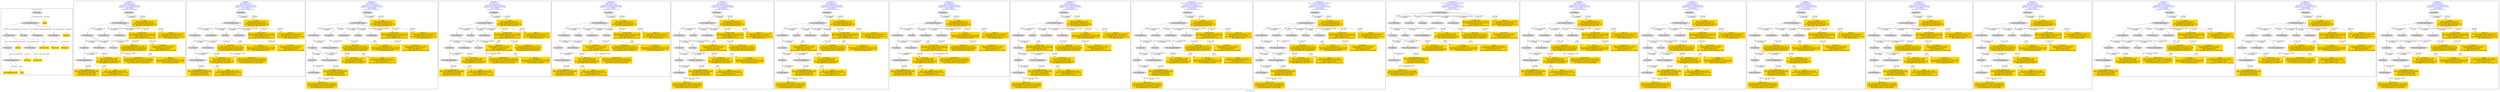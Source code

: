 digraph n0 {
fontcolor="blue"
remincross="true"
label="s22-s-moca.xml"
subgraph cluster_0 {
label="1-correct model"
n2[style="filled",color="white",fillcolor="lightgray",label="E12_Production1"];
n3[style="filled",color="white",fillcolor="lightgray",label="E21_Person1"];
n4[shape="plaintext",style="filled",fillcolor="gold",label="Process"];
n5[style="filled",color="white",fillcolor="lightgray",label="E52_Time-Span1"];
n6[style="filled",color="white",fillcolor="lightgray",label="E82_Actor_Appellation1"];
n7[shape="plaintext",style="filled",fillcolor="gold",label="person_uri"];
n8[style="filled",color="white",fillcolor="lightgray",label="E22_Man-Made_Object1"];
n9[style="filled",color="white",fillcolor="lightgray",label="E35_Title1"];
n10[style="filled",color="white",fillcolor="lightgray",label="E8_Acquisition1"];
n11[style="filled",color="white",fillcolor="lightgray",label="E54_Dimension1"];
n12[shape="plaintext",style="filled",fillcolor="gold",label="object_uri"];
n13[shape="plaintext",style="filled",fillcolor="gold",label="Artwork_Name"];
n14[style="filled",color="white",fillcolor="lightgray",label="E38_Image1"];
n15[shape="plaintext",style="filled",fillcolor="gold",label="image"];
n16[shape="plaintext",style="filled",fillcolor="gold",label="Artwork_Year"];
n17[shape="plaintext",style="filled",fillcolor="gold",label="Dimensions"];
n18[shape="plaintext",style="filled",fillcolor="gold",label="person_appellation_uri"];
n19[shape="plaintext",style="filled",fillcolor="gold",label="name"];
n20[shape="plaintext",style="filled",fillcolor="gold",label="Provenance"];
}
subgraph cluster_1 {
label="candidate 0\nlink coherence:1.0\nnode coherence:1.0\nconfidence:0.5171126392971971\nmapping score:0.539037546432399\ncost:17.99903\n-precision:0.83-recall:0.83"
n22[style="filled",color="white",fillcolor="lightgray",label="E12_Production1"];
n23[style="filled",color="white",fillcolor="lightgray",label="E21_Person1"];
n24[style="filled",color="white",fillcolor="lightgray",label="E52_Time-Span2"];
n25[style="filled",color="white",fillcolor="lightgray",label="E55_Type1"];
n26[style="filled",color="white",fillcolor="lightgray",label="E82_Actor_Appellation1"];
n27[style="filled",color="white",fillcolor="lightgray",label="E22_Man-Made_Object1"];
n28[style="filled",color="white",fillcolor="lightgray",label="E54_Dimension1"];
n29[style="filled",color="white",fillcolor="lightgray",label="E8_Acquisition1"];
n30[style="filled",color="white",fillcolor="lightgray",label="E38_Image1"];
n31[shape="plaintext",style="filled",fillcolor="gold",label="image\n[E38_Image,classLink,0.413]\n[E78_Collection,classLink,0.235]\n[E22_Man-Made_Object,classLink,0.216]\n[E21_Person,classLink,0.137]"];
n32[shape="plaintext",style="filled",fillcolor="gold",label="Provenance\n[E8_Acquisition,P3_has_note,0.365]\n[E30_Right,P3_has_note,0.241]\n[E35_Title,label,0.229]\n[E22_Man-Made_Object,P3_has_note,0.164]"];
n33[shape="plaintext",style="filled",fillcolor="gold",label="Dimensions\n[E54_Dimension,P3_has_note,0.739]\n[E22_Man-Made_Object,P3_has_note,0.105]\n[E22_Man-Made_Object,classLink,0.08]\n[E34_Inscription,P3_has_note,0.076]"];
n34[shape="plaintext",style="filled",fillcolor="gold",label="person_appellation_uri\n[E82_Actor_Appellation,classLink,0.861]\n[E21_Person,classLink,0.066]\n[E39_Actor,classLink,0.055]\n[E30_Right,P3_has_note,0.018]"];
n35[shape="plaintext",style="filled",fillcolor="gold",label="Artwork_Name\n[E22_Man-Made_Object,P3_has_note,0.311]\n[E73_Information_Object,P3_has_note,0.26]\n[E35_Title,label,0.252]\n[E33_Linguistic_Object,P3_has_note,0.178]"];
n36[shape="plaintext",style="filled",fillcolor="gold",label="person_uri\n[E21_Person,classLink,0.358]\n[E39_Actor,classLink,0.296]\n[E82_Actor_Appellation,classLink,0.249]\n[E30_Right,P3_has_note,0.097]"];
n37[shape="plaintext",style="filled",fillcolor="gold",label="object_uri\n[E22_Man-Made_Object,classLink,0.786]\n[E30_Right,P3_has_note,0.076]\n[E22_Man-Made_Object,P3_has_note,0.071]\n[E35_Title,label,0.067]"];
n38[shape="plaintext",style="filled",fillcolor="gold",label="name\n[E82_Actor_Appellation,label,0.408]\n[E22_Man-Made_Object,P3_has_note,0.22]\n[E35_Title,label,0.191]\n[E73_Information_Object,P3_has_note,0.181]"];
n39[shape="plaintext",style="filled",fillcolor="gold",label="Artwork_Year\n[E52_Time-Span,P82b_end_of_the_end,0.436]\n[E52_Time-Span,P82_at_some_time_within,0.421]\n[E33_Linguistic_Object,P3_has_note,0.074]\n[E12_Production,P3_has_note,0.069]"];
n40[shape="plaintext",style="filled",fillcolor="gold",label="Process\n[E55_Type,label,0.51]\n[E29_Design_or_Procedure,P3_has_note,0.284]\n[E22_Man-Made_Object,P3_has_note,0.114]\n[E57_Material,label,0.092]"];
}
subgraph cluster_2 {
label="candidate 1\nlink coherence:1.0\nnode coherence:1.0\nconfidence:0.5171126392971971\nmapping score:0.539037546432399\ncost:17.99908\n-precision:0.83-recall:0.83"
n42[style="filled",color="white",fillcolor="lightgray",label="E12_Production1"];
n43[style="filled",color="white",fillcolor="lightgray",label="E21_Person1"];
n44[style="filled",color="white",fillcolor="lightgray",label="E52_Time-Span2"];
n45[style="filled",color="white",fillcolor="lightgray",label="E82_Actor_Appellation1"];
n46[style="filled",color="white",fillcolor="lightgray",label="E22_Man-Made_Object1"];
n47[style="filled",color="white",fillcolor="lightgray",label="E54_Dimension1"];
n48[style="filled",color="white",fillcolor="lightgray",label="E55_Type2"];
n49[style="filled",color="white",fillcolor="lightgray",label="E8_Acquisition1"];
n50[style="filled",color="white",fillcolor="lightgray",label="E38_Image1"];
n51[shape="plaintext",style="filled",fillcolor="gold",label="image\n[E38_Image,classLink,0.413]\n[E78_Collection,classLink,0.235]\n[E22_Man-Made_Object,classLink,0.216]\n[E21_Person,classLink,0.137]"];
n52[shape="plaintext",style="filled",fillcolor="gold",label="Process\n[E55_Type,label,0.51]\n[E29_Design_or_Procedure,P3_has_note,0.284]\n[E22_Man-Made_Object,P3_has_note,0.114]\n[E57_Material,label,0.092]"];
n53[shape="plaintext",style="filled",fillcolor="gold",label="Provenance\n[E8_Acquisition,P3_has_note,0.365]\n[E30_Right,P3_has_note,0.241]\n[E35_Title,label,0.229]\n[E22_Man-Made_Object,P3_has_note,0.164]"];
n54[shape="plaintext",style="filled",fillcolor="gold",label="Dimensions\n[E54_Dimension,P3_has_note,0.739]\n[E22_Man-Made_Object,P3_has_note,0.105]\n[E22_Man-Made_Object,classLink,0.08]\n[E34_Inscription,P3_has_note,0.076]"];
n55[shape="plaintext",style="filled",fillcolor="gold",label="person_appellation_uri\n[E82_Actor_Appellation,classLink,0.861]\n[E21_Person,classLink,0.066]\n[E39_Actor,classLink,0.055]\n[E30_Right,P3_has_note,0.018]"];
n56[shape="plaintext",style="filled",fillcolor="gold",label="Artwork_Name\n[E22_Man-Made_Object,P3_has_note,0.311]\n[E73_Information_Object,P3_has_note,0.26]\n[E35_Title,label,0.252]\n[E33_Linguistic_Object,P3_has_note,0.178]"];
n57[shape="plaintext",style="filled",fillcolor="gold",label="person_uri\n[E21_Person,classLink,0.358]\n[E39_Actor,classLink,0.296]\n[E82_Actor_Appellation,classLink,0.249]\n[E30_Right,P3_has_note,0.097]"];
n58[shape="plaintext",style="filled",fillcolor="gold",label="object_uri\n[E22_Man-Made_Object,classLink,0.786]\n[E30_Right,P3_has_note,0.076]\n[E22_Man-Made_Object,P3_has_note,0.071]\n[E35_Title,label,0.067]"];
n59[shape="plaintext",style="filled",fillcolor="gold",label="name\n[E82_Actor_Appellation,label,0.408]\n[E22_Man-Made_Object,P3_has_note,0.22]\n[E35_Title,label,0.191]\n[E73_Information_Object,P3_has_note,0.181]"];
n60[shape="plaintext",style="filled",fillcolor="gold",label="Artwork_Year\n[E52_Time-Span,P82b_end_of_the_end,0.436]\n[E52_Time-Span,P82_at_some_time_within,0.421]\n[E33_Linguistic_Object,P3_has_note,0.074]\n[E12_Production,P3_has_note,0.069]"];
}
subgraph cluster_3 {
label="candidate 10\nlink coherence:1.0\nnode coherence:1.0\nconfidence:0.5171126392971971\nmapping score:0.5223708797657324\ncost:20.99908\n-precision:0.62-recall:0.72"
n62[style="filled",color="white",fillcolor="lightgray",label="E12_Production1"];
n63[style="filled",color="white",fillcolor="lightgray",label="E21_Person1"];
n64[style="filled",color="white",fillcolor="lightgray",label="E69_Death1"];
n65[style="filled",color="white",fillcolor="lightgray",label="E82_Actor_Appellation1"];
n66[style="filled",color="white",fillcolor="lightgray",label="E21_Person2"];
n67[style="filled",color="white",fillcolor="lightgray",label="E82_Actor_Appellation2"];
n68[style="filled",color="white",fillcolor="lightgray",label="E22_Man-Made_Object1"];
n69[style="filled",color="white",fillcolor="lightgray",label="E54_Dimension1"];
n70[style="filled",color="white",fillcolor="lightgray",label="E55_Type2"];
n71[style="filled",color="white",fillcolor="lightgray",label="E8_Acquisition1"];
n72[style="filled",color="white",fillcolor="lightgray",label="E38_Image1"];
n73[style="filled",color="white",fillcolor="lightgray",label="E52_Time-Span4"];
n74[shape="plaintext",style="filled",fillcolor="gold",label="Artwork_Year\n[E52_Time-Span,P82b_end_of_the_end,0.436]\n[E52_Time-Span,P82_at_some_time_within,0.421]\n[E33_Linguistic_Object,P3_has_note,0.074]\n[E12_Production,P3_has_note,0.069]"];
n75[shape="plaintext",style="filled",fillcolor="gold",label="image\n[E38_Image,classLink,0.413]\n[E78_Collection,classLink,0.235]\n[E22_Man-Made_Object,classLink,0.216]\n[E21_Person,classLink,0.137]"];
n76[shape="plaintext",style="filled",fillcolor="gold",label="Process\n[E55_Type,label,0.51]\n[E29_Design_or_Procedure,P3_has_note,0.284]\n[E22_Man-Made_Object,P3_has_note,0.114]\n[E57_Material,label,0.092]"];
n77[shape="plaintext",style="filled",fillcolor="gold",label="name\n[E82_Actor_Appellation,label,0.408]\n[E22_Man-Made_Object,P3_has_note,0.22]\n[E35_Title,label,0.191]\n[E73_Information_Object,P3_has_note,0.181]"];
n78[shape="plaintext",style="filled",fillcolor="gold",label="Provenance\n[E8_Acquisition,P3_has_note,0.365]\n[E30_Right,P3_has_note,0.241]\n[E35_Title,label,0.229]\n[E22_Man-Made_Object,P3_has_note,0.164]"];
n79[shape="plaintext",style="filled",fillcolor="gold",label="Dimensions\n[E54_Dimension,P3_has_note,0.739]\n[E22_Man-Made_Object,P3_has_note,0.105]\n[E22_Man-Made_Object,classLink,0.08]\n[E34_Inscription,P3_has_note,0.076]"];
n80[shape="plaintext",style="filled",fillcolor="gold",label="person_appellation_uri\n[E82_Actor_Appellation,classLink,0.861]\n[E21_Person,classLink,0.066]\n[E39_Actor,classLink,0.055]\n[E30_Right,P3_has_note,0.018]"];
n81[shape="plaintext",style="filled",fillcolor="gold",label="Artwork_Name\n[E22_Man-Made_Object,P3_has_note,0.311]\n[E73_Information_Object,P3_has_note,0.26]\n[E35_Title,label,0.252]\n[E33_Linguistic_Object,P3_has_note,0.178]"];
n82[shape="plaintext",style="filled",fillcolor="gold",label="person_uri\n[E21_Person,classLink,0.358]\n[E39_Actor,classLink,0.296]\n[E82_Actor_Appellation,classLink,0.249]\n[E30_Right,P3_has_note,0.097]"];
n83[shape="plaintext",style="filled",fillcolor="gold",label="object_uri\n[E22_Man-Made_Object,classLink,0.786]\n[E30_Right,P3_has_note,0.076]\n[E22_Man-Made_Object,P3_has_note,0.071]\n[E35_Title,label,0.067]"];
}
subgraph cluster_4 {
label="candidate 11\nlink coherence:1.0\nnode coherence:1.0\nconfidence:0.5035273283473286\nmapping score:0.5345091094491096\ncost:17.99898\n-precision:0.78-recall:0.78"
n85[style="filled",color="white",fillcolor="lightgray",label="E12_Production1"];
n86[style="filled",color="white",fillcolor="lightgray",label="E21_Person1"];
n87[style="filled",color="white",fillcolor="lightgray",label="E52_Time-Span2"];
n88[style="filled",color="white",fillcolor="lightgray",label="E55_Type1"];
n89[style="filled",color="white",fillcolor="lightgray",label="E82_Actor_Appellation1"];
n90[style="filled",color="white",fillcolor="lightgray",label="E22_Man-Made_Object1"];
n91[style="filled",color="white",fillcolor="lightgray",label="E35_Title1"];
n92[style="filled",color="white",fillcolor="lightgray",label="E54_Dimension1"];
n93[style="filled",color="white",fillcolor="lightgray",label="E38_Image1"];
n94[shape="plaintext",style="filled",fillcolor="gold",label="image\n[E38_Image,classLink,0.413]\n[E78_Collection,classLink,0.235]\n[E22_Man-Made_Object,classLink,0.216]\n[E21_Person,classLink,0.137]"];
n95[shape="plaintext",style="filled",fillcolor="gold",label="Provenance\n[E8_Acquisition,P3_has_note,0.365]\n[E30_Right,P3_has_note,0.241]\n[E35_Title,label,0.229]\n[E22_Man-Made_Object,P3_has_note,0.164]"];
n96[shape="plaintext",style="filled",fillcolor="gold",label="Dimensions\n[E54_Dimension,P3_has_note,0.739]\n[E22_Man-Made_Object,P3_has_note,0.105]\n[E22_Man-Made_Object,classLink,0.08]\n[E34_Inscription,P3_has_note,0.076]"];
n97[shape="plaintext",style="filled",fillcolor="gold",label="person_appellation_uri\n[E82_Actor_Appellation,classLink,0.861]\n[E21_Person,classLink,0.066]\n[E39_Actor,classLink,0.055]\n[E30_Right,P3_has_note,0.018]"];
n98[shape="plaintext",style="filled",fillcolor="gold",label="Artwork_Name\n[E22_Man-Made_Object,P3_has_note,0.311]\n[E73_Information_Object,P3_has_note,0.26]\n[E35_Title,label,0.252]\n[E33_Linguistic_Object,P3_has_note,0.178]"];
n99[shape="plaintext",style="filled",fillcolor="gold",label="person_uri\n[E21_Person,classLink,0.358]\n[E39_Actor,classLink,0.296]\n[E82_Actor_Appellation,classLink,0.249]\n[E30_Right,P3_has_note,0.097]"];
n100[shape="plaintext",style="filled",fillcolor="gold",label="object_uri\n[E22_Man-Made_Object,classLink,0.786]\n[E30_Right,P3_has_note,0.076]\n[E22_Man-Made_Object,P3_has_note,0.071]\n[E35_Title,label,0.067]"];
n101[shape="plaintext",style="filled",fillcolor="gold",label="name\n[E82_Actor_Appellation,label,0.408]\n[E22_Man-Made_Object,P3_has_note,0.22]\n[E35_Title,label,0.191]\n[E73_Information_Object,P3_has_note,0.181]"];
n102[shape="plaintext",style="filled",fillcolor="gold",label="Artwork_Year\n[E52_Time-Span,P82b_end_of_the_end,0.436]\n[E52_Time-Span,P82_at_some_time_within,0.421]\n[E33_Linguistic_Object,P3_has_note,0.074]\n[E12_Production,P3_has_note,0.069]"];
n103[shape="plaintext",style="filled",fillcolor="gold",label="Process\n[E55_Type,label,0.51]\n[E29_Design_or_Procedure,P3_has_note,0.284]\n[E22_Man-Made_Object,P3_has_note,0.114]\n[E57_Material,label,0.092]"];
}
subgraph cluster_5 {
label="candidate 12\nlink coherence:1.0\nnode coherence:1.0\nconfidence:0.5035273283473286\nmapping score:0.5345091094491096\ncost:17.99903\n-precision:0.78-recall:0.78"
n105[style="filled",color="white",fillcolor="lightgray",label="E12_Production1"];
n106[style="filled",color="white",fillcolor="lightgray",label="E21_Person1"];
n107[style="filled",color="white",fillcolor="lightgray",label="E52_Time-Span2"];
n108[style="filled",color="white",fillcolor="lightgray",label="E82_Actor_Appellation1"];
n109[style="filled",color="white",fillcolor="lightgray",label="E22_Man-Made_Object1"];
n110[style="filled",color="white",fillcolor="lightgray",label="E35_Title1"];
n111[style="filled",color="white",fillcolor="lightgray",label="E54_Dimension1"];
n112[style="filled",color="white",fillcolor="lightgray",label="E55_Type2"];
n113[style="filled",color="white",fillcolor="lightgray",label="E38_Image1"];
n114[shape="plaintext",style="filled",fillcolor="gold",label="image\n[E38_Image,classLink,0.413]\n[E78_Collection,classLink,0.235]\n[E22_Man-Made_Object,classLink,0.216]\n[E21_Person,classLink,0.137]"];
n115[shape="plaintext",style="filled",fillcolor="gold",label="Provenance\n[E8_Acquisition,P3_has_note,0.365]\n[E30_Right,P3_has_note,0.241]\n[E35_Title,label,0.229]\n[E22_Man-Made_Object,P3_has_note,0.164]"];
n116[shape="plaintext",style="filled",fillcolor="gold",label="Process\n[E55_Type,label,0.51]\n[E29_Design_or_Procedure,P3_has_note,0.284]\n[E22_Man-Made_Object,P3_has_note,0.114]\n[E57_Material,label,0.092]"];
n117[shape="plaintext",style="filled",fillcolor="gold",label="Dimensions\n[E54_Dimension,P3_has_note,0.739]\n[E22_Man-Made_Object,P3_has_note,0.105]\n[E22_Man-Made_Object,classLink,0.08]\n[E34_Inscription,P3_has_note,0.076]"];
n118[shape="plaintext",style="filled",fillcolor="gold",label="person_appellation_uri\n[E82_Actor_Appellation,classLink,0.861]\n[E21_Person,classLink,0.066]\n[E39_Actor,classLink,0.055]\n[E30_Right,P3_has_note,0.018]"];
n119[shape="plaintext",style="filled",fillcolor="gold",label="Artwork_Name\n[E22_Man-Made_Object,P3_has_note,0.311]\n[E73_Information_Object,P3_has_note,0.26]\n[E35_Title,label,0.252]\n[E33_Linguistic_Object,P3_has_note,0.178]"];
n120[shape="plaintext",style="filled",fillcolor="gold",label="person_uri\n[E21_Person,classLink,0.358]\n[E39_Actor,classLink,0.296]\n[E82_Actor_Appellation,classLink,0.249]\n[E30_Right,P3_has_note,0.097]"];
n121[shape="plaintext",style="filled",fillcolor="gold",label="object_uri\n[E22_Man-Made_Object,classLink,0.786]\n[E30_Right,P3_has_note,0.076]\n[E22_Man-Made_Object,P3_has_note,0.071]\n[E35_Title,label,0.067]"];
n122[shape="plaintext",style="filled",fillcolor="gold",label="name\n[E82_Actor_Appellation,label,0.408]\n[E22_Man-Made_Object,P3_has_note,0.22]\n[E35_Title,label,0.191]\n[E73_Information_Object,P3_has_note,0.181]"];
n123[shape="plaintext",style="filled",fillcolor="gold",label="Artwork_Year\n[E52_Time-Span,P82b_end_of_the_end,0.436]\n[E52_Time-Span,P82_at_some_time_within,0.421]\n[E33_Linguistic_Object,P3_has_note,0.074]\n[E12_Production,P3_has_note,0.069]"];
}
subgraph cluster_6 {
label="candidate 13\nlink coherence:1.0\nnode coherence:1.0\nconfidence:0.5035273283473286\nmapping score:0.5345091094491096\ncost:18.99892\n-precision:0.68-recall:0.72"
n125[style="filled",color="white",fillcolor="lightgray",label="E12_Production1"];
n126[style="filled",color="white",fillcolor="lightgray",label="E21_Person1"];
n127[style="filled",color="white",fillcolor="lightgray",label="E55_Type1"];
n128[style="filled",color="white",fillcolor="lightgray",label="E67_Birth1"];
n129[style="filled",color="white",fillcolor="lightgray",label="E82_Actor_Appellation1"];
n130[style="filled",color="white",fillcolor="lightgray",label="E22_Man-Made_Object1"];
n131[style="filled",color="white",fillcolor="lightgray",label="E35_Title1"];
n132[style="filled",color="white",fillcolor="lightgray",label="E54_Dimension1"];
n133[style="filled",color="white",fillcolor="lightgray",label="E38_Image1"];
n134[style="filled",color="white",fillcolor="lightgray",label="E52_Time-Span1"];
n135[shape="plaintext",style="filled",fillcolor="gold",label="image\n[E38_Image,classLink,0.413]\n[E78_Collection,classLink,0.235]\n[E22_Man-Made_Object,classLink,0.216]\n[E21_Person,classLink,0.137]"];
n136[shape="plaintext",style="filled",fillcolor="gold",label="Provenance\n[E8_Acquisition,P3_has_note,0.365]\n[E30_Right,P3_has_note,0.241]\n[E35_Title,label,0.229]\n[E22_Man-Made_Object,P3_has_note,0.164]"];
n137[shape="plaintext",style="filled",fillcolor="gold",label="Dimensions\n[E54_Dimension,P3_has_note,0.739]\n[E22_Man-Made_Object,P3_has_note,0.105]\n[E22_Man-Made_Object,classLink,0.08]\n[E34_Inscription,P3_has_note,0.076]"];
n138[shape="plaintext",style="filled",fillcolor="gold",label="person_appellation_uri\n[E82_Actor_Appellation,classLink,0.861]\n[E21_Person,classLink,0.066]\n[E39_Actor,classLink,0.055]\n[E30_Right,P3_has_note,0.018]"];
n139[shape="plaintext",style="filled",fillcolor="gold",label="Artwork_Name\n[E22_Man-Made_Object,P3_has_note,0.311]\n[E73_Information_Object,P3_has_note,0.26]\n[E35_Title,label,0.252]\n[E33_Linguistic_Object,P3_has_note,0.178]"];
n140[shape="plaintext",style="filled",fillcolor="gold",label="person_uri\n[E21_Person,classLink,0.358]\n[E39_Actor,classLink,0.296]\n[E82_Actor_Appellation,classLink,0.249]\n[E30_Right,P3_has_note,0.097]"];
n141[shape="plaintext",style="filled",fillcolor="gold",label="Artwork_Year\n[E52_Time-Span,P82b_end_of_the_end,0.436]\n[E52_Time-Span,P82_at_some_time_within,0.421]\n[E33_Linguistic_Object,P3_has_note,0.074]\n[E12_Production,P3_has_note,0.069]"];
n142[shape="plaintext",style="filled",fillcolor="gold",label="object_uri\n[E22_Man-Made_Object,classLink,0.786]\n[E30_Right,P3_has_note,0.076]\n[E22_Man-Made_Object,P3_has_note,0.071]\n[E35_Title,label,0.067]"];
n143[shape="plaintext",style="filled",fillcolor="gold",label="name\n[E82_Actor_Appellation,label,0.408]\n[E22_Man-Made_Object,P3_has_note,0.22]\n[E35_Title,label,0.191]\n[E73_Information_Object,P3_has_note,0.181]"];
n144[shape="plaintext",style="filled",fillcolor="gold",label="Process\n[E55_Type,label,0.51]\n[E29_Design_or_Procedure,P3_has_note,0.284]\n[E22_Man-Made_Object,P3_has_note,0.114]\n[E57_Material,label,0.092]"];
}
subgraph cluster_7 {
label="candidate 14\nlink coherence:1.0\nnode coherence:1.0\nconfidence:0.5035273283473286\nmapping score:0.5345091094491096\ncost:18.99897\n-precision:0.68-recall:0.72"
n146[style="filled",color="white",fillcolor="lightgray",label="E12_Production1"];
n147[style="filled",color="white",fillcolor="lightgray",label="E21_Person1"];
n148[style="filled",color="white",fillcolor="lightgray",label="E67_Birth1"];
n149[style="filled",color="white",fillcolor="lightgray",label="E82_Actor_Appellation1"];
n150[style="filled",color="white",fillcolor="lightgray",label="E22_Man-Made_Object1"];
n151[style="filled",color="white",fillcolor="lightgray",label="E35_Title1"];
n152[style="filled",color="white",fillcolor="lightgray",label="E54_Dimension1"];
n153[style="filled",color="white",fillcolor="lightgray",label="E55_Type2"];
n154[style="filled",color="white",fillcolor="lightgray",label="E38_Image1"];
n155[style="filled",color="white",fillcolor="lightgray",label="E52_Time-Span1"];
n156[shape="plaintext",style="filled",fillcolor="gold",label="image\n[E38_Image,classLink,0.413]\n[E78_Collection,classLink,0.235]\n[E22_Man-Made_Object,classLink,0.216]\n[E21_Person,classLink,0.137]"];
n157[shape="plaintext",style="filled",fillcolor="gold",label="Provenance\n[E8_Acquisition,P3_has_note,0.365]\n[E30_Right,P3_has_note,0.241]\n[E35_Title,label,0.229]\n[E22_Man-Made_Object,P3_has_note,0.164]"];
n158[shape="plaintext",style="filled",fillcolor="gold",label="Process\n[E55_Type,label,0.51]\n[E29_Design_or_Procedure,P3_has_note,0.284]\n[E22_Man-Made_Object,P3_has_note,0.114]\n[E57_Material,label,0.092]"];
n159[shape="plaintext",style="filled",fillcolor="gold",label="Dimensions\n[E54_Dimension,P3_has_note,0.739]\n[E22_Man-Made_Object,P3_has_note,0.105]\n[E22_Man-Made_Object,classLink,0.08]\n[E34_Inscription,P3_has_note,0.076]"];
n160[shape="plaintext",style="filled",fillcolor="gold",label="person_appellation_uri\n[E82_Actor_Appellation,classLink,0.861]\n[E21_Person,classLink,0.066]\n[E39_Actor,classLink,0.055]\n[E30_Right,P3_has_note,0.018]"];
n161[shape="plaintext",style="filled",fillcolor="gold",label="Artwork_Name\n[E22_Man-Made_Object,P3_has_note,0.311]\n[E73_Information_Object,P3_has_note,0.26]\n[E35_Title,label,0.252]\n[E33_Linguistic_Object,P3_has_note,0.178]"];
n162[shape="plaintext",style="filled",fillcolor="gold",label="person_uri\n[E21_Person,classLink,0.358]\n[E39_Actor,classLink,0.296]\n[E82_Actor_Appellation,classLink,0.249]\n[E30_Right,P3_has_note,0.097]"];
n163[shape="plaintext",style="filled",fillcolor="gold",label="Artwork_Year\n[E52_Time-Span,P82b_end_of_the_end,0.436]\n[E52_Time-Span,P82_at_some_time_within,0.421]\n[E33_Linguistic_Object,P3_has_note,0.074]\n[E12_Production,P3_has_note,0.069]"];
n164[shape="plaintext",style="filled",fillcolor="gold",label="object_uri\n[E22_Man-Made_Object,classLink,0.786]\n[E30_Right,P3_has_note,0.076]\n[E22_Man-Made_Object,P3_has_note,0.071]\n[E35_Title,label,0.067]"];
n165[shape="plaintext",style="filled",fillcolor="gold",label="name\n[E82_Actor_Appellation,label,0.408]\n[E22_Man-Made_Object,P3_has_note,0.22]\n[E35_Title,label,0.191]\n[E73_Information_Object,P3_has_note,0.181]"];
}
subgraph cluster_8 {
label="candidate 15\nlink coherence:1.0\nnode coherence:1.0\nconfidence:0.47162636546698417\nmapping score:0.5238754551556614\ncost:17.99898\n-precision:0.94-recall:0.94"
n167[style="filled",color="white",fillcolor="lightgray",label="E12_Production1"];
n168[style="filled",color="white",fillcolor="lightgray",label="E21_Person1"];
n169[style="filled",color="white",fillcolor="lightgray",label="E52_Time-Span2"];
n170[style="filled",color="white",fillcolor="lightgray",label="E82_Actor_Appellation1"];
n171[style="filled",color="white",fillcolor="lightgray",label="E22_Man-Made_Object1"];
n172[style="filled",color="white",fillcolor="lightgray",label="E35_Title1"];
n173[style="filled",color="white",fillcolor="lightgray",label="E54_Dimension1"];
n174[style="filled",color="white",fillcolor="lightgray",label="E8_Acquisition1"];
n175[style="filled",color="white",fillcolor="lightgray",label="E38_Image1"];
n176[shape="plaintext",style="filled",fillcolor="gold",label="image\n[E38_Image,classLink,0.413]\n[E78_Collection,classLink,0.235]\n[E22_Man-Made_Object,classLink,0.216]\n[E21_Person,classLink,0.137]"];
n177[shape="plaintext",style="filled",fillcolor="gold",label="Artwork_Name\n[E22_Man-Made_Object,P3_has_note,0.311]\n[E73_Information_Object,P3_has_note,0.26]\n[E35_Title,label,0.252]\n[E33_Linguistic_Object,P3_has_note,0.178]"];
n178[shape="plaintext",style="filled",fillcolor="gold",label="Provenance\n[E8_Acquisition,P3_has_note,0.365]\n[E30_Right,P3_has_note,0.241]\n[E35_Title,label,0.229]\n[E22_Man-Made_Object,P3_has_note,0.164]"];
n179[shape="plaintext",style="filled",fillcolor="gold",label="Dimensions\n[E54_Dimension,P3_has_note,0.739]\n[E22_Man-Made_Object,P3_has_note,0.105]\n[E22_Man-Made_Object,classLink,0.08]\n[E34_Inscription,P3_has_note,0.076]"];
n180[shape="plaintext",style="filled",fillcolor="gold",label="person_appellation_uri\n[E82_Actor_Appellation,classLink,0.861]\n[E21_Person,classLink,0.066]\n[E39_Actor,classLink,0.055]\n[E30_Right,P3_has_note,0.018]"];
n181[shape="plaintext",style="filled",fillcolor="gold",label="person_uri\n[E21_Person,classLink,0.358]\n[E39_Actor,classLink,0.296]\n[E82_Actor_Appellation,classLink,0.249]\n[E30_Right,P3_has_note,0.097]"];
n182[shape="plaintext",style="filled",fillcolor="gold",label="Process\n[E55_Type,label,0.51]\n[E29_Design_or_Procedure,P3_has_note,0.284]\n[E22_Man-Made_Object,P3_has_note,0.114]\n[E57_Material,label,0.092]"];
n183[shape="plaintext",style="filled",fillcolor="gold",label="object_uri\n[E22_Man-Made_Object,classLink,0.786]\n[E30_Right,P3_has_note,0.076]\n[E22_Man-Made_Object,P3_has_note,0.071]\n[E35_Title,label,0.067]"];
n184[shape="plaintext",style="filled",fillcolor="gold",label="name\n[E82_Actor_Appellation,label,0.408]\n[E22_Man-Made_Object,P3_has_note,0.22]\n[E35_Title,label,0.191]\n[E73_Information_Object,P3_has_note,0.181]"];
n185[shape="plaintext",style="filled",fillcolor="gold",label="Artwork_Year\n[E52_Time-Span,P82b_end_of_the_end,0.436]\n[E52_Time-Span,P82_at_some_time_within,0.421]\n[E33_Linguistic_Object,P3_has_note,0.074]\n[E12_Production,P3_has_note,0.069]"];
}
subgraph cluster_9 {
label="candidate 16\nlink coherence:1.0\nnode coherence:1.0\nconfidence:0.47162636546698417\nmapping score:0.5238754551556614\ncost:18.99892\n-precision:0.84-recall:0.89"
n187[style="filled",color="white",fillcolor="lightgray",label="E12_Production1"];
n188[style="filled",color="white",fillcolor="lightgray",label="E21_Person1"];
n189[style="filled",color="white",fillcolor="lightgray",label="E67_Birth1"];
n190[style="filled",color="white",fillcolor="lightgray",label="E82_Actor_Appellation1"];
n191[style="filled",color="white",fillcolor="lightgray",label="E22_Man-Made_Object1"];
n192[style="filled",color="white",fillcolor="lightgray",label="E35_Title1"];
n193[style="filled",color="white",fillcolor="lightgray",label="E54_Dimension1"];
n194[style="filled",color="white",fillcolor="lightgray",label="E8_Acquisition1"];
n195[style="filled",color="white",fillcolor="lightgray",label="E38_Image1"];
n196[style="filled",color="white",fillcolor="lightgray",label="E52_Time-Span1"];
n197[shape="plaintext",style="filled",fillcolor="gold",label="image\n[E38_Image,classLink,0.413]\n[E78_Collection,classLink,0.235]\n[E22_Man-Made_Object,classLink,0.216]\n[E21_Person,classLink,0.137]"];
n198[shape="plaintext",style="filled",fillcolor="gold",label="Artwork_Name\n[E22_Man-Made_Object,P3_has_note,0.311]\n[E73_Information_Object,P3_has_note,0.26]\n[E35_Title,label,0.252]\n[E33_Linguistic_Object,P3_has_note,0.178]"];
n199[shape="plaintext",style="filled",fillcolor="gold",label="Provenance\n[E8_Acquisition,P3_has_note,0.365]\n[E30_Right,P3_has_note,0.241]\n[E35_Title,label,0.229]\n[E22_Man-Made_Object,P3_has_note,0.164]"];
n200[shape="plaintext",style="filled",fillcolor="gold",label="Dimensions\n[E54_Dimension,P3_has_note,0.739]\n[E22_Man-Made_Object,P3_has_note,0.105]\n[E22_Man-Made_Object,classLink,0.08]\n[E34_Inscription,P3_has_note,0.076]"];
n201[shape="plaintext",style="filled",fillcolor="gold",label="person_appellation_uri\n[E82_Actor_Appellation,classLink,0.861]\n[E21_Person,classLink,0.066]\n[E39_Actor,classLink,0.055]\n[E30_Right,P3_has_note,0.018]"];
n202[shape="plaintext",style="filled",fillcolor="gold",label="person_uri\n[E21_Person,classLink,0.358]\n[E39_Actor,classLink,0.296]\n[E82_Actor_Appellation,classLink,0.249]\n[E30_Right,P3_has_note,0.097]"];
n203[shape="plaintext",style="filled",fillcolor="gold",label="Process\n[E55_Type,label,0.51]\n[E29_Design_or_Procedure,P3_has_note,0.284]\n[E22_Man-Made_Object,P3_has_note,0.114]\n[E57_Material,label,0.092]"];
n204[shape="plaintext",style="filled",fillcolor="gold",label="Artwork_Year\n[E52_Time-Span,P82b_end_of_the_end,0.436]\n[E52_Time-Span,P82_at_some_time_within,0.421]\n[E33_Linguistic_Object,P3_has_note,0.074]\n[E12_Production,P3_has_note,0.069]"];
n205[shape="plaintext",style="filled",fillcolor="gold",label="object_uri\n[E22_Man-Made_Object,classLink,0.786]\n[E30_Right,P3_has_note,0.076]\n[E22_Man-Made_Object,P3_has_note,0.071]\n[E35_Title,label,0.067]"];
n206[shape="plaintext",style="filled",fillcolor="gold",label="name\n[E82_Actor_Appellation,label,0.408]\n[E22_Man-Made_Object,P3_has_note,0.22]\n[E35_Title,label,0.191]\n[E73_Information_Object,P3_has_note,0.181]"];
}
subgraph cluster_10 {
label="candidate 17\nlink coherence:0.9523809523809523\nnode coherence:1.0\nconfidence:0.5171126392971971\nmapping score:0.5223708797657324\ncost:20.99897\n-precision:0.62-recall:0.72"
n208[style="filled",color="white",fillcolor="lightgray",label="E12_Production1"];
n209[style="filled",color="white",fillcolor="lightgray",label="E21_Person1"];
n210[style="filled",color="white",fillcolor="lightgray",label="E55_Type1"];
n211[style="filled",color="white",fillcolor="lightgray",label="E67_Birth1"];
n212[style="filled",color="white",fillcolor="lightgray",label="E82_Actor_Appellation1"];
n213[style="filled",color="white",fillcolor="lightgray",label="E21_Person2"];
n214[style="filled",color="white",fillcolor="lightgray",label="E82_Actor_Appellation2"];
n215[style="filled",color="white",fillcolor="lightgray",label="E22_Man-Made_Object1"];
n216[style="filled",color="white",fillcolor="lightgray",label="E54_Dimension1"];
n217[style="filled",color="white",fillcolor="lightgray",label="E8_Acquisition1"];
n218[style="filled",color="white",fillcolor="lightgray",label="E38_Image1"];
n219[style="filled",color="white",fillcolor="lightgray",label="E52_Time-Span1"];
n220[shape="plaintext",style="filled",fillcolor="gold",label="image\n[E38_Image,classLink,0.413]\n[E78_Collection,classLink,0.235]\n[E22_Man-Made_Object,classLink,0.216]\n[E21_Person,classLink,0.137]"];
n221[shape="plaintext",style="filled",fillcolor="gold",label="name\n[E82_Actor_Appellation,label,0.408]\n[E22_Man-Made_Object,P3_has_note,0.22]\n[E35_Title,label,0.191]\n[E73_Information_Object,P3_has_note,0.181]"];
n222[shape="plaintext",style="filled",fillcolor="gold",label="Provenance\n[E8_Acquisition,P3_has_note,0.365]\n[E30_Right,P3_has_note,0.241]\n[E35_Title,label,0.229]\n[E22_Man-Made_Object,P3_has_note,0.164]"];
n223[shape="plaintext",style="filled",fillcolor="gold",label="Dimensions\n[E54_Dimension,P3_has_note,0.739]\n[E22_Man-Made_Object,P3_has_note,0.105]\n[E22_Man-Made_Object,classLink,0.08]\n[E34_Inscription,P3_has_note,0.076]"];
n224[shape="plaintext",style="filled",fillcolor="gold",label="person_appellation_uri\n[E82_Actor_Appellation,classLink,0.861]\n[E21_Person,classLink,0.066]\n[E39_Actor,classLink,0.055]\n[E30_Right,P3_has_note,0.018]"];
n225[shape="plaintext",style="filled",fillcolor="gold",label="Artwork_Name\n[E22_Man-Made_Object,P3_has_note,0.311]\n[E73_Information_Object,P3_has_note,0.26]\n[E35_Title,label,0.252]\n[E33_Linguistic_Object,P3_has_note,0.178]"];
n226[shape="plaintext",style="filled",fillcolor="gold",label="person_uri\n[E21_Person,classLink,0.358]\n[E39_Actor,classLink,0.296]\n[E82_Actor_Appellation,classLink,0.249]\n[E30_Right,P3_has_note,0.097]"];
n227[shape="plaintext",style="filled",fillcolor="gold",label="Artwork_Year\n[E52_Time-Span,P82b_end_of_the_end,0.436]\n[E52_Time-Span,P82_at_some_time_within,0.421]\n[E33_Linguistic_Object,P3_has_note,0.074]\n[E12_Production,P3_has_note,0.069]"];
n228[shape="plaintext",style="filled",fillcolor="gold",label="object_uri\n[E22_Man-Made_Object,classLink,0.786]\n[E30_Right,P3_has_note,0.076]\n[E22_Man-Made_Object,P3_has_note,0.071]\n[E35_Title,label,0.067]"];
n229[shape="plaintext",style="filled",fillcolor="gold",label="Process\n[E55_Type,label,0.51]\n[E29_Design_or_Procedure,P3_has_note,0.284]\n[E22_Man-Made_Object,P3_has_note,0.114]\n[E57_Material,label,0.092]"];
}
subgraph cluster_11 {
label="candidate 18\nlink coherence:0.9523809523809523\nnode coherence:1.0\nconfidence:0.5171126392971971\nmapping score:0.5223708797657324\ncost:20.99902\n-precision:0.62-recall:0.72"
n231[style="filled",color="white",fillcolor="lightgray",label="E12_Production1"];
n232[style="filled",color="white",fillcolor="lightgray",label="E21_Person1"];
n233[style="filled",color="white",fillcolor="lightgray",label="E67_Birth1"];
n234[style="filled",color="white",fillcolor="lightgray",label="E82_Actor_Appellation1"];
n235[style="filled",color="white",fillcolor="lightgray",label="E21_Person2"];
n236[style="filled",color="white",fillcolor="lightgray",label="E82_Actor_Appellation2"];
n237[style="filled",color="white",fillcolor="lightgray",label="E22_Man-Made_Object1"];
n238[style="filled",color="white",fillcolor="lightgray",label="E54_Dimension1"];
n239[style="filled",color="white",fillcolor="lightgray",label="E55_Type2"];
n240[style="filled",color="white",fillcolor="lightgray",label="E8_Acquisition1"];
n241[style="filled",color="white",fillcolor="lightgray",label="E38_Image1"];
n242[style="filled",color="white",fillcolor="lightgray",label="E52_Time-Span1"];
n243[shape="plaintext",style="filled",fillcolor="gold",label="image\n[E38_Image,classLink,0.413]\n[E78_Collection,classLink,0.235]\n[E22_Man-Made_Object,classLink,0.216]\n[E21_Person,classLink,0.137]"];
n244[shape="plaintext",style="filled",fillcolor="gold",label="Process\n[E55_Type,label,0.51]\n[E29_Design_or_Procedure,P3_has_note,0.284]\n[E22_Man-Made_Object,P3_has_note,0.114]\n[E57_Material,label,0.092]"];
n245[shape="plaintext",style="filled",fillcolor="gold",label="name\n[E82_Actor_Appellation,label,0.408]\n[E22_Man-Made_Object,P3_has_note,0.22]\n[E35_Title,label,0.191]\n[E73_Information_Object,P3_has_note,0.181]"];
n246[shape="plaintext",style="filled",fillcolor="gold",label="Provenance\n[E8_Acquisition,P3_has_note,0.365]\n[E30_Right,P3_has_note,0.241]\n[E35_Title,label,0.229]\n[E22_Man-Made_Object,P3_has_note,0.164]"];
n247[shape="plaintext",style="filled",fillcolor="gold",label="Dimensions\n[E54_Dimension,P3_has_note,0.739]\n[E22_Man-Made_Object,P3_has_note,0.105]\n[E22_Man-Made_Object,classLink,0.08]\n[E34_Inscription,P3_has_note,0.076]"];
n248[shape="plaintext",style="filled",fillcolor="gold",label="person_appellation_uri\n[E82_Actor_Appellation,classLink,0.861]\n[E21_Person,classLink,0.066]\n[E39_Actor,classLink,0.055]\n[E30_Right,P3_has_note,0.018]"];
n249[shape="plaintext",style="filled",fillcolor="gold",label="Artwork_Name\n[E22_Man-Made_Object,P3_has_note,0.311]\n[E73_Information_Object,P3_has_note,0.26]\n[E35_Title,label,0.252]\n[E33_Linguistic_Object,P3_has_note,0.178]"];
n250[shape="plaintext",style="filled",fillcolor="gold",label="person_uri\n[E21_Person,classLink,0.358]\n[E39_Actor,classLink,0.296]\n[E82_Actor_Appellation,classLink,0.249]\n[E30_Right,P3_has_note,0.097]"];
n251[shape="plaintext",style="filled",fillcolor="gold",label="Artwork_Year\n[E52_Time-Span,P82b_end_of_the_end,0.436]\n[E52_Time-Span,P82_at_some_time_within,0.421]\n[E33_Linguistic_Object,P3_has_note,0.074]\n[E12_Production,P3_has_note,0.069]"];
n252[shape="plaintext",style="filled",fillcolor="gold",label="object_uri\n[E22_Man-Made_Object,classLink,0.786]\n[E30_Right,P3_has_note,0.076]\n[E22_Man-Made_Object,P3_has_note,0.071]\n[E35_Title,label,0.067]"];
}
subgraph cluster_12 {
label="candidate 19\nlink coherence:0.9523809523809523\nnode coherence:1.0\nconfidence:0.5171126392971971\nmapping score:0.5223708797657324\ncost:20.99914\n-precision:0.57-recall:0.67"
n254[style="filled",color="white",fillcolor="lightgray",label="E12_Production1"];
n255[style="filled",color="white",fillcolor="lightgray",label="E21_Person1"];
n256[style="filled",color="white",fillcolor="lightgray",label="E55_Type1"];
n257[style="filled",color="white",fillcolor="lightgray",label="E69_Death1"];
n258[style="filled",color="white",fillcolor="lightgray",label="E82_Actor_Appellation1"];
n259[style="filled",color="white",fillcolor="lightgray",label="E21_Person2"];
n260[style="filled",color="white",fillcolor="lightgray",label="E82_Actor_Appellation2"];
n261[style="filled",color="white",fillcolor="lightgray",label="E22_Man-Made_Object1"];
n262[style="filled",color="white",fillcolor="lightgray",label="E38_Image1"];
n263[style="filled",color="white",fillcolor="lightgray",label="E54_Dimension1"];
n264[style="filled",color="white",fillcolor="lightgray",label="E8_Acquisition1"];
n265[style="filled",color="white",fillcolor="lightgray",label="E52_Time-Span4"];
n266[shape="plaintext",style="filled",fillcolor="gold",label="Artwork_Year\n[E52_Time-Span,P82b_end_of_the_end,0.436]\n[E52_Time-Span,P82_at_some_time_within,0.421]\n[E33_Linguistic_Object,P3_has_note,0.074]\n[E12_Production,P3_has_note,0.069]"];
n267[shape="plaintext",style="filled",fillcolor="gold",label="image\n[E38_Image,classLink,0.413]\n[E78_Collection,classLink,0.235]\n[E22_Man-Made_Object,classLink,0.216]\n[E21_Person,classLink,0.137]"];
n268[shape="plaintext",style="filled",fillcolor="gold",label="name\n[E82_Actor_Appellation,label,0.408]\n[E22_Man-Made_Object,P3_has_note,0.22]\n[E35_Title,label,0.191]\n[E73_Information_Object,P3_has_note,0.181]"];
n269[shape="plaintext",style="filled",fillcolor="gold",label="Provenance\n[E8_Acquisition,P3_has_note,0.365]\n[E30_Right,P3_has_note,0.241]\n[E35_Title,label,0.229]\n[E22_Man-Made_Object,P3_has_note,0.164]"];
n270[shape="plaintext",style="filled",fillcolor="gold",label="Dimensions\n[E54_Dimension,P3_has_note,0.739]\n[E22_Man-Made_Object,P3_has_note,0.105]\n[E22_Man-Made_Object,classLink,0.08]\n[E34_Inscription,P3_has_note,0.076]"];
n271[shape="plaintext",style="filled",fillcolor="gold",label="person_appellation_uri\n[E82_Actor_Appellation,classLink,0.861]\n[E21_Person,classLink,0.066]\n[E39_Actor,classLink,0.055]\n[E30_Right,P3_has_note,0.018]"];
n272[shape="plaintext",style="filled",fillcolor="gold",label="Artwork_Name\n[E22_Man-Made_Object,P3_has_note,0.311]\n[E73_Information_Object,P3_has_note,0.26]\n[E35_Title,label,0.252]\n[E33_Linguistic_Object,P3_has_note,0.178]"];
n273[shape="plaintext",style="filled",fillcolor="gold",label="person_uri\n[E21_Person,classLink,0.358]\n[E39_Actor,classLink,0.296]\n[E82_Actor_Appellation,classLink,0.249]\n[E30_Right,P3_has_note,0.097]"];
n274[shape="plaintext",style="filled",fillcolor="gold",label="object_uri\n[E22_Man-Made_Object,classLink,0.786]\n[E30_Right,P3_has_note,0.076]\n[E22_Man-Made_Object,P3_has_note,0.071]\n[E35_Title,label,0.067]"];
n275[shape="plaintext",style="filled",fillcolor="gold",label="Process\n[E55_Type,label,0.51]\n[E29_Design_or_Procedure,P3_has_note,0.284]\n[E22_Man-Made_Object,P3_has_note,0.114]\n[E57_Material,label,0.092]"];
}
subgraph cluster_13 {
label="candidate 2\nlink coherence:1.0\nnode coherence:1.0\nconfidence:0.5171126392971971\nmapping score:0.539037546432399\ncost:17.99912\n-precision:0.83-recall:0.83"
n277[style="filled",color="white",fillcolor="lightgray",label="E12_Production1"];
n278[style="filled",color="white",fillcolor="lightgray",label="E21_Person1"];
n279[style="filled",color="white",fillcolor="lightgray",label="E52_Time-Span2"];
n280[style="filled",color="white",fillcolor="lightgray",label="E82_Actor_Appellation1"];
n281[style="filled",color="white",fillcolor="lightgray",label="E22_Man-Made_Object1"];
n282[style="filled",color="white",fillcolor="lightgray",label="E54_Dimension1"];
n283[style="filled",color="white",fillcolor="lightgray",label="E55_Type3"];
n284[style="filled",color="white",fillcolor="lightgray",label="E8_Acquisition1"];
n285[style="filled",color="white",fillcolor="lightgray",label="E38_Image1"];
n286[shape="plaintext",style="filled",fillcolor="gold",label="image\n[E38_Image,classLink,0.413]\n[E78_Collection,classLink,0.235]\n[E22_Man-Made_Object,classLink,0.216]\n[E21_Person,classLink,0.137]"];
n287[shape="plaintext",style="filled",fillcolor="gold",label="Provenance\n[E8_Acquisition,P3_has_note,0.365]\n[E30_Right,P3_has_note,0.241]\n[E35_Title,label,0.229]\n[E22_Man-Made_Object,P3_has_note,0.164]"];
n288[shape="plaintext",style="filled",fillcolor="gold",label="Dimensions\n[E54_Dimension,P3_has_note,0.739]\n[E22_Man-Made_Object,P3_has_note,0.105]\n[E22_Man-Made_Object,classLink,0.08]\n[E34_Inscription,P3_has_note,0.076]"];
n289[shape="plaintext",style="filled",fillcolor="gold",label="person_appellation_uri\n[E82_Actor_Appellation,classLink,0.861]\n[E21_Person,classLink,0.066]\n[E39_Actor,classLink,0.055]\n[E30_Right,P3_has_note,0.018]"];
n290[shape="plaintext",style="filled",fillcolor="gold",label="Artwork_Name\n[E22_Man-Made_Object,P3_has_note,0.311]\n[E73_Information_Object,P3_has_note,0.26]\n[E35_Title,label,0.252]\n[E33_Linguistic_Object,P3_has_note,0.178]"];
n291[shape="plaintext",style="filled",fillcolor="gold",label="person_uri\n[E21_Person,classLink,0.358]\n[E39_Actor,classLink,0.296]\n[E82_Actor_Appellation,classLink,0.249]\n[E30_Right,P3_has_note,0.097]"];
n292[shape="plaintext",style="filled",fillcolor="gold",label="object_uri\n[E22_Man-Made_Object,classLink,0.786]\n[E30_Right,P3_has_note,0.076]\n[E22_Man-Made_Object,P3_has_note,0.071]\n[E35_Title,label,0.067]"];
n293[shape="plaintext",style="filled",fillcolor="gold",label="name\n[E82_Actor_Appellation,label,0.408]\n[E22_Man-Made_Object,P3_has_note,0.22]\n[E35_Title,label,0.191]\n[E73_Information_Object,P3_has_note,0.181]"];
n294[shape="plaintext",style="filled",fillcolor="gold",label="Artwork_Year\n[E52_Time-Span,P82b_end_of_the_end,0.436]\n[E52_Time-Span,P82_at_some_time_within,0.421]\n[E33_Linguistic_Object,P3_has_note,0.074]\n[E12_Production,P3_has_note,0.069]"];
n295[shape="plaintext",style="filled",fillcolor="gold",label="Process\n[E55_Type,label,0.51]\n[E29_Design_or_Procedure,P3_has_note,0.284]\n[E22_Man-Made_Object,P3_has_note,0.114]\n[E57_Material,label,0.092]"];
}
subgraph cluster_14 {
label="candidate 3\nlink coherence:1.0\nnode coherence:1.0\nconfidence:0.5171126392971971\nmapping score:0.539037546432399\ncost:18.99897\n-precision:0.74-recall:0.78"
n297[style="filled",color="white",fillcolor="lightgray",label="E12_Production1"];
n298[style="filled",color="white",fillcolor="lightgray",label="E21_Person1"];
n299[style="filled",color="white",fillcolor="lightgray",label="E55_Type1"];
n300[style="filled",color="white",fillcolor="lightgray",label="E67_Birth1"];
n301[style="filled",color="white",fillcolor="lightgray",label="E82_Actor_Appellation1"];
n302[style="filled",color="white",fillcolor="lightgray",label="E22_Man-Made_Object1"];
n303[style="filled",color="white",fillcolor="lightgray",label="E54_Dimension1"];
n304[style="filled",color="white",fillcolor="lightgray",label="E8_Acquisition1"];
n305[style="filled",color="white",fillcolor="lightgray",label="E38_Image1"];
n306[style="filled",color="white",fillcolor="lightgray",label="E52_Time-Span1"];
n307[shape="plaintext",style="filled",fillcolor="gold",label="image\n[E38_Image,classLink,0.413]\n[E78_Collection,classLink,0.235]\n[E22_Man-Made_Object,classLink,0.216]\n[E21_Person,classLink,0.137]"];
n308[shape="plaintext",style="filled",fillcolor="gold",label="Provenance\n[E8_Acquisition,P3_has_note,0.365]\n[E30_Right,P3_has_note,0.241]\n[E35_Title,label,0.229]\n[E22_Man-Made_Object,P3_has_note,0.164]"];
n309[shape="plaintext",style="filled",fillcolor="gold",label="Dimensions\n[E54_Dimension,P3_has_note,0.739]\n[E22_Man-Made_Object,P3_has_note,0.105]\n[E22_Man-Made_Object,classLink,0.08]\n[E34_Inscription,P3_has_note,0.076]"];
n310[shape="plaintext",style="filled",fillcolor="gold",label="person_appellation_uri\n[E82_Actor_Appellation,classLink,0.861]\n[E21_Person,classLink,0.066]\n[E39_Actor,classLink,0.055]\n[E30_Right,P3_has_note,0.018]"];
n311[shape="plaintext",style="filled",fillcolor="gold",label="Artwork_Name\n[E22_Man-Made_Object,P3_has_note,0.311]\n[E73_Information_Object,P3_has_note,0.26]\n[E35_Title,label,0.252]\n[E33_Linguistic_Object,P3_has_note,0.178]"];
n312[shape="plaintext",style="filled",fillcolor="gold",label="person_uri\n[E21_Person,classLink,0.358]\n[E39_Actor,classLink,0.296]\n[E82_Actor_Appellation,classLink,0.249]\n[E30_Right,P3_has_note,0.097]"];
n313[shape="plaintext",style="filled",fillcolor="gold",label="Artwork_Year\n[E52_Time-Span,P82b_end_of_the_end,0.436]\n[E52_Time-Span,P82_at_some_time_within,0.421]\n[E33_Linguistic_Object,P3_has_note,0.074]\n[E12_Production,P3_has_note,0.069]"];
n314[shape="plaintext",style="filled",fillcolor="gold",label="object_uri\n[E22_Man-Made_Object,classLink,0.786]\n[E30_Right,P3_has_note,0.076]\n[E22_Man-Made_Object,P3_has_note,0.071]\n[E35_Title,label,0.067]"];
n315[shape="plaintext",style="filled",fillcolor="gold",label="name\n[E82_Actor_Appellation,label,0.408]\n[E22_Man-Made_Object,P3_has_note,0.22]\n[E35_Title,label,0.191]\n[E73_Information_Object,P3_has_note,0.181]"];
n316[shape="plaintext",style="filled",fillcolor="gold",label="Process\n[E55_Type,label,0.51]\n[E29_Design_or_Procedure,P3_has_note,0.284]\n[E22_Man-Made_Object,P3_has_note,0.114]\n[E57_Material,label,0.092]"];
}
subgraph cluster_15 {
label="candidate 4\nlink coherence:1.0\nnode coherence:1.0\nconfidence:0.5171126392971971\nmapping score:0.539037546432399\ncost:18.99902\n-precision:0.74-recall:0.78"
n318[style="filled",color="white",fillcolor="lightgray",label="E12_Production1"];
n319[style="filled",color="white",fillcolor="lightgray",label="E21_Person1"];
n320[style="filled",color="white",fillcolor="lightgray",label="E67_Birth1"];
n321[style="filled",color="white",fillcolor="lightgray",label="E82_Actor_Appellation1"];
n322[style="filled",color="white",fillcolor="lightgray",label="E22_Man-Made_Object1"];
n323[style="filled",color="white",fillcolor="lightgray",label="E54_Dimension1"];
n324[style="filled",color="white",fillcolor="lightgray",label="E55_Type2"];
n325[style="filled",color="white",fillcolor="lightgray",label="E8_Acquisition1"];
n326[style="filled",color="white",fillcolor="lightgray",label="E38_Image1"];
n327[style="filled",color="white",fillcolor="lightgray",label="E52_Time-Span1"];
n328[shape="plaintext",style="filled",fillcolor="gold",label="image\n[E38_Image,classLink,0.413]\n[E78_Collection,classLink,0.235]\n[E22_Man-Made_Object,classLink,0.216]\n[E21_Person,classLink,0.137]"];
n329[shape="plaintext",style="filled",fillcolor="gold",label="Process\n[E55_Type,label,0.51]\n[E29_Design_or_Procedure,P3_has_note,0.284]\n[E22_Man-Made_Object,P3_has_note,0.114]\n[E57_Material,label,0.092]"];
n330[shape="plaintext",style="filled",fillcolor="gold",label="Provenance\n[E8_Acquisition,P3_has_note,0.365]\n[E30_Right,P3_has_note,0.241]\n[E35_Title,label,0.229]\n[E22_Man-Made_Object,P3_has_note,0.164]"];
n331[shape="plaintext",style="filled",fillcolor="gold",label="Dimensions\n[E54_Dimension,P3_has_note,0.739]\n[E22_Man-Made_Object,P3_has_note,0.105]\n[E22_Man-Made_Object,classLink,0.08]\n[E34_Inscription,P3_has_note,0.076]"];
n332[shape="plaintext",style="filled",fillcolor="gold",label="person_appellation_uri\n[E82_Actor_Appellation,classLink,0.861]\n[E21_Person,classLink,0.066]\n[E39_Actor,classLink,0.055]\n[E30_Right,P3_has_note,0.018]"];
n333[shape="plaintext",style="filled",fillcolor="gold",label="Artwork_Name\n[E22_Man-Made_Object,P3_has_note,0.311]\n[E73_Information_Object,P3_has_note,0.26]\n[E35_Title,label,0.252]\n[E33_Linguistic_Object,P3_has_note,0.178]"];
n334[shape="plaintext",style="filled",fillcolor="gold",label="person_uri\n[E21_Person,classLink,0.358]\n[E39_Actor,classLink,0.296]\n[E82_Actor_Appellation,classLink,0.249]\n[E30_Right,P3_has_note,0.097]"];
n335[shape="plaintext",style="filled",fillcolor="gold",label="Artwork_Year\n[E52_Time-Span,P82b_end_of_the_end,0.436]\n[E52_Time-Span,P82_at_some_time_within,0.421]\n[E33_Linguistic_Object,P3_has_note,0.074]\n[E12_Production,P3_has_note,0.069]"];
n336[shape="plaintext",style="filled",fillcolor="gold",label="object_uri\n[E22_Man-Made_Object,classLink,0.786]\n[E30_Right,P3_has_note,0.076]\n[E22_Man-Made_Object,P3_has_note,0.071]\n[E35_Title,label,0.067]"];
n337[shape="plaintext",style="filled",fillcolor="gold",label="name\n[E82_Actor_Appellation,label,0.408]\n[E22_Man-Made_Object,P3_has_note,0.22]\n[E35_Title,label,0.191]\n[E73_Information_Object,P3_has_note,0.181]"];
}
subgraph cluster_16 {
label="candidate 5\nlink coherence:1.0\nnode coherence:1.0\nconfidence:0.5171126392971971\nmapping score:0.539037546432399\ncost:18.99903\n-precision:0.74-recall:0.78"
n339[style="filled",color="white",fillcolor="lightgray",label="E12_Production1"];
n340[style="filled",color="white",fillcolor="lightgray",label="E21_Person1"];
n341[style="filled",color="white",fillcolor="lightgray",label="E55_Type1"];
n342[style="filled",color="white",fillcolor="lightgray",label="E69_Death1"];
n343[style="filled",color="white",fillcolor="lightgray",label="E82_Actor_Appellation1"];
n344[style="filled",color="white",fillcolor="lightgray",label="E22_Man-Made_Object1"];
n345[style="filled",color="white",fillcolor="lightgray",label="E54_Dimension1"];
n346[style="filled",color="white",fillcolor="lightgray",label="E8_Acquisition1"];
n347[style="filled",color="white",fillcolor="lightgray",label="E38_Image1"];
n348[style="filled",color="white",fillcolor="lightgray",label="E52_Time-Span4"];
n349[shape="plaintext",style="filled",fillcolor="gold",label="Artwork_Year\n[E52_Time-Span,P82b_end_of_the_end,0.436]\n[E52_Time-Span,P82_at_some_time_within,0.421]\n[E33_Linguistic_Object,P3_has_note,0.074]\n[E12_Production,P3_has_note,0.069]"];
n350[shape="plaintext",style="filled",fillcolor="gold",label="image\n[E38_Image,classLink,0.413]\n[E78_Collection,classLink,0.235]\n[E22_Man-Made_Object,classLink,0.216]\n[E21_Person,classLink,0.137]"];
n351[shape="plaintext",style="filled",fillcolor="gold",label="Provenance\n[E8_Acquisition,P3_has_note,0.365]\n[E30_Right,P3_has_note,0.241]\n[E35_Title,label,0.229]\n[E22_Man-Made_Object,P3_has_note,0.164]"];
n352[shape="plaintext",style="filled",fillcolor="gold",label="Dimensions\n[E54_Dimension,P3_has_note,0.739]\n[E22_Man-Made_Object,P3_has_note,0.105]\n[E22_Man-Made_Object,classLink,0.08]\n[E34_Inscription,P3_has_note,0.076]"];
n353[shape="plaintext",style="filled",fillcolor="gold",label="person_appellation_uri\n[E82_Actor_Appellation,classLink,0.861]\n[E21_Person,classLink,0.066]\n[E39_Actor,classLink,0.055]\n[E30_Right,P3_has_note,0.018]"];
n354[shape="plaintext",style="filled",fillcolor="gold",label="Artwork_Name\n[E22_Man-Made_Object,P3_has_note,0.311]\n[E73_Information_Object,P3_has_note,0.26]\n[E35_Title,label,0.252]\n[E33_Linguistic_Object,P3_has_note,0.178]"];
n355[shape="plaintext",style="filled",fillcolor="gold",label="person_uri\n[E21_Person,classLink,0.358]\n[E39_Actor,classLink,0.296]\n[E82_Actor_Appellation,classLink,0.249]\n[E30_Right,P3_has_note,0.097]"];
n356[shape="plaintext",style="filled",fillcolor="gold",label="object_uri\n[E22_Man-Made_Object,classLink,0.786]\n[E30_Right,P3_has_note,0.076]\n[E22_Man-Made_Object,P3_has_note,0.071]\n[E35_Title,label,0.067]"];
n357[shape="plaintext",style="filled",fillcolor="gold",label="name\n[E82_Actor_Appellation,label,0.408]\n[E22_Man-Made_Object,P3_has_note,0.22]\n[E35_Title,label,0.191]\n[E73_Information_Object,P3_has_note,0.181]"];
n358[shape="plaintext",style="filled",fillcolor="gold",label="Process\n[E55_Type,label,0.51]\n[E29_Design_or_Procedure,P3_has_note,0.284]\n[E22_Man-Made_Object,P3_has_note,0.114]\n[E57_Material,label,0.092]"];
}
subgraph cluster_17 {
label="candidate 6\nlink coherence:1.0\nnode coherence:1.0\nconfidence:0.5171126392971971\nmapping score:0.539037546432399\ncost:18.99908\n-precision:0.74-recall:0.78"
n360[style="filled",color="white",fillcolor="lightgray",label="E12_Production1"];
n361[style="filled",color="white",fillcolor="lightgray",label="E21_Person1"];
n362[style="filled",color="white",fillcolor="lightgray",label="E69_Death1"];
n363[style="filled",color="white",fillcolor="lightgray",label="E82_Actor_Appellation1"];
n364[style="filled",color="white",fillcolor="lightgray",label="E22_Man-Made_Object1"];
n365[style="filled",color="white",fillcolor="lightgray",label="E54_Dimension1"];
n366[style="filled",color="white",fillcolor="lightgray",label="E55_Type2"];
n367[style="filled",color="white",fillcolor="lightgray",label="E8_Acquisition1"];
n368[style="filled",color="white",fillcolor="lightgray",label="E38_Image1"];
n369[style="filled",color="white",fillcolor="lightgray",label="E52_Time-Span4"];
n370[shape="plaintext",style="filled",fillcolor="gold",label="Artwork_Year\n[E52_Time-Span,P82b_end_of_the_end,0.436]\n[E52_Time-Span,P82_at_some_time_within,0.421]\n[E33_Linguistic_Object,P3_has_note,0.074]\n[E12_Production,P3_has_note,0.069]"];
n371[shape="plaintext",style="filled",fillcolor="gold",label="image\n[E38_Image,classLink,0.413]\n[E78_Collection,classLink,0.235]\n[E22_Man-Made_Object,classLink,0.216]\n[E21_Person,classLink,0.137]"];
n372[shape="plaintext",style="filled",fillcolor="gold",label="Process\n[E55_Type,label,0.51]\n[E29_Design_or_Procedure,P3_has_note,0.284]\n[E22_Man-Made_Object,P3_has_note,0.114]\n[E57_Material,label,0.092]"];
n373[shape="plaintext",style="filled",fillcolor="gold",label="Provenance\n[E8_Acquisition,P3_has_note,0.365]\n[E30_Right,P3_has_note,0.241]\n[E35_Title,label,0.229]\n[E22_Man-Made_Object,P3_has_note,0.164]"];
n374[shape="plaintext",style="filled",fillcolor="gold",label="Dimensions\n[E54_Dimension,P3_has_note,0.739]\n[E22_Man-Made_Object,P3_has_note,0.105]\n[E22_Man-Made_Object,classLink,0.08]\n[E34_Inscription,P3_has_note,0.076]"];
n375[shape="plaintext",style="filled",fillcolor="gold",label="person_appellation_uri\n[E82_Actor_Appellation,classLink,0.861]\n[E21_Person,classLink,0.066]\n[E39_Actor,classLink,0.055]\n[E30_Right,P3_has_note,0.018]"];
n376[shape="plaintext",style="filled",fillcolor="gold",label="Artwork_Name\n[E22_Man-Made_Object,P3_has_note,0.311]\n[E73_Information_Object,P3_has_note,0.26]\n[E35_Title,label,0.252]\n[E33_Linguistic_Object,P3_has_note,0.178]"];
n377[shape="plaintext",style="filled",fillcolor="gold",label="person_uri\n[E21_Person,classLink,0.358]\n[E39_Actor,classLink,0.296]\n[E82_Actor_Appellation,classLink,0.249]\n[E30_Right,P3_has_note,0.097]"];
n378[shape="plaintext",style="filled",fillcolor="gold",label="object_uri\n[E22_Man-Made_Object,classLink,0.786]\n[E30_Right,P3_has_note,0.076]\n[E22_Man-Made_Object,P3_has_note,0.071]\n[E35_Title,label,0.067]"];
n379[shape="plaintext",style="filled",fillcolor="gold",label="name\n[E82_Actor_Appellation,label,0.408]\n[E22_Man-Made_Object,P3_has_note,0.22]\n[E35_Title,label,0.191]\n[E73_Information_Object,P3_has_note,0.181]"];
}
subgraph cluster_18 {
label="candidate 7\nlink coherence:1.0\nnode coherence:1.0\nconfidence:0.5171126392971971\nmapping score:0.5223708797657324\ncost:19.99903\n-precision:0.7-recall:0.78"
n381[style="filled",color="white",fillcolor="lightgray",label="E12_Production1"];
n382[style="filled",color="white",fillcolor="lightgray",label="E21_Person1"];
n383[style="filled",color="white",fillcolor="lightgray",label="E52_Time-Span2"];
n384[style="filled",color="white",fillcolor="lightgray",label="E55_Type1"];
n385[style="filled",color="white",fillcolor="lightgray",label="E82_Actor_Appellation1"];
n386[style="filled",color="white",fillcolor="lightgray",label="E21_Person2"];
n387[style="filled",color="white",fillcolor="lightgray",label="E82_Actor_Appellation2"];
n388[style="filled",color="white",fillcolor="lightgray",label="E22_Man-Made_Object1"];
n389[style="filled",color="white",fillcolor="lightgray",label="E54_Dimension1"];
n390[style="filled",color="white",fillcolor="lightgray",label="E8_Acquisition1"];
n391[style="filled",color="white",fillcolor="lightgray",label="E38_Image1"];
n392[shape="plaintext",style="filled",fillcolor="gold",label="image\n[E38_Image,classLink,0.413]\n[E78_Collection,classLink,0.235]\n[E22_Man-Made_Object,classLink,0.216]\n[E21_Person,classLink,0.137]"];
n393[shape="plaintext",style="filled",fillcolor="gold",label="name\n[E82_Actor_Appellation,label,0.408]\n[E22_Man-Made_Object,P3_has_note,0.22]\n[E35_Title,label,0.191]\n[E73_Information_Object,P3_has_note,0.181]"];
n394[shape="plaintext",style="filled",fillcolor="gold",label="Provenance\n[E8_Acquisition,P3_has_note,0.365]\n[E30_Right,P3_has_note,0.241]\n[E35_Title,label,0.229]\n[E22_Man-Made_Object,P3_has_note,0.164]"];
n395[shape="plaintext",style="filled",fillcolor="gold",label="Dimensions\n[E54_Dimension,P3_has_note,0.739]\n[E22_Man-Made_Object,P3_has_note,0.105]\n[E22_Man-Made_Object,classLink,0.08]\n[E34_Inscription,P3_has_note,0.076]"];
n396[shape="plaintext",style="filled",fillcolor="gold",label="person_appellation_uri\n[E82_Actor_Appellation,classLink,0.861]\n[E21_Person,classLink,0.066]\n[E39_Actor,classLink,0.055]\n[E30_Right,P3_has_note,0.018]"];
n397[shape="plaintext",style="filled",fillcolor="gold",label="Artwork_Name\n[E22_Man-Made_Object,P3_has_note,0.311]\n[E73_Information_Object,P3_has_note,0.26]\n[E35_Title,label,0.252]\n[E33_Linguistic_Object,P3_has_note,0.178]"];
n398[shape="plaintext",style="filled",fillcolor="gold",label="person_uri\n[E21_Person,classLink,0.358]\n[E39_Actor,classLink,0.296]\n[E82_Actor_Appellation,classLink,0.249]\n[E30_Right,P3_has_note,0.097]"];
n399[shape="plaintext",style="filled",fillcolor="gold",label="object_uri\n[E22_Man-Made_Object,classLink,0.786]\n[E30_Right,P3_has_note,0.076]\n[E22_Man-Made_Object,P3_has_note,0.071]\n[E35_Title,label,0.067]"];
n400[shape="plaintext",style="filled",fillcolor="gold",label="Artwork_Year\n[E52_Time-Span,P82b_end_of_the_end,0.436]\n[E52_Time-Span,P82_at_some_time_within,0.421]\n[E33_Linguistic_Object,P3_has_note,0.074]\n[E12_Production,P3_has_note,0.069]"];
n401[shape="plaintext",style="filled",fillcolor="gold",label="Process\n[E55_Type,label,0.51]\n[E29_Design_or_Procedure,P3_has_note,0.284]\n[E22_Man-Made_Object,P3_has_note,0.114]\n[E57_Material,label,0.092]"];
}
subgraph cluster_19 {
label="candidate 8\nlink coherence:1.0\nnode coherence:1.0\nconfidence:0.5171126392971971\nmapping score:0.5223708797657324\ncost:19.99908\n-precision:0.7-recall:0.78"
n403[style="filled",color="white",fillcolor="lightgray",label="E12_Production1"];
n404[style="filled",color="white",fillcolor="lightgray",label="E21_Person1"];
n405[style="filled",color="white",fillcolor="lightgray",label="E52_Time-Span2"];
n406[style="filled",color="white",fillcolor="lightgray",label="E82_Actor_Appellation1"];
n407[style="filled",color="white",fillcolor="lightgray",label="E21_Person2"];
n408[style="filled",color="white",fillcolor="lightgray",label="E82_Actor_Appellation2"];
n409[style="filled",color="white",fillcolor="lightgray",label="E22_Man-Made_Object1"];
n410[style="filled",color="white",fillcolor="lightgray",label="E54_Dimension1"];
n411[style="filled",color="white",fillcolor="lightgray",label="E55_Type2"];
n412[style="filled",color="white",fillcolor="lightgray",label="E8_Acquisition1"];
n413[style="filled",color="white",fillcolor="lightgray",label="E38_Image1"];
n414[shape="plaintext",style="filled",fillcolor="gold",label="image\n[E38_Image,classLink,0.413]\n[E78_Collection,classLink,0.235]\n[E22_Man-Made_Object,classLink,0.216]\n[E21_Person,classLink,0.137]"];
n415[shape="plaintext",style="filled",fillcolor="gold",label="Process\n[E55_Type,label,0.51]\n[E29_Design_or_Procedure,P3_has_note,0.284]\n[E22_Man-Made_Object,P3_has_note,0.114]\n[E57_Material,label,0.092]"];
n416[shape="plaintext",style="filled",fillcolor="gold",label="name\n[E82_Actor_Appellation,label,0.408]\n[E22_Man-Made_Object,P3_has_note,0.22]\n[E35_Title,label,0.191]\n[E73_Information_Object,P3_has_note,0.181]"];
n417[shape="plaintext",style="filled",fillcolor="gold",label="Provenance\n[E8_Acquisition,P3_has_note,0.365]\n[E30_Right,P3_has_note,0.241]\n[E35_Title,label,0.229]\n[E22_Man-Made_Object,P3_has_note,0.164]"];
n418[shape="plaintext",style="filled",fillcolor="gold",label="Dimensions\n[E54_Dimension,P3_has_note,0.739]\n[E22_Man-Made_Object,P3_has_note,0.105]\n[E22_Man-Made_Object,classLink,0.08]\n[E34_Inscription,P3_has_note,0.076]"];
n419[shape="plaintext",style="filled",fillcolor="gold",label="person_appellation_uri\n[E82_Actor_Appellation,classLink,0.861]\n[E21_Person,classLink,0.066]\n[E39_Actor,classLink,0.055]\n[E30_Right,P3_has_note,0.018]"];
n420[shape="plaintext",style="filled",fillcolor="gold",label="Artwork_Name\n[E22_Man-Made_Object,P3_has_note,0.311]\n[E73_Information_Object,P3_has_note,0.26]\n[E35_Title,label,0.252]\n[E33_Linguistic_Object,P3_has_note,0.178]"];
n421[shape="plaintext",style="filled",fillcolor="gold",label="person_uri\n[E21_Person,classLink,0.358]\n[E39_Actor,classLink,0.296]\n[E82_Actor_Appellation,classLink,0.249]\n[E30_Right,P3_has_note,0.097]"];
n422[shape="plaintext",style="filled",fillcolor="gold",label="object_uri\n[E22_Man-Made_Object,classLink,0.786]\n[E30_Right,P3_has_note,0.076]\n[E22_Man-Made_Object,P3_has_note,0.071]\n[E35_Title,label,0.067]"];
n423[shape="plaintext",style="filled",fillcolor="gold",label="Artwork_Year\n[E52_Time-Span,P82b_end_of_the_end,0.436]\n[E52_Time-Span,P82_at_some_time_within,0.421]\n[E33_Linguistic_Object,P3_has_note,0.074]\n[E12_Production,P3_has_note,0.069]"];
}
subgraph cluster_20 {
label="candidate 9\nlink coherence:1.0\nnode coherence:1.0\nconfidence:0.5171126392971971\nmapping score:0.5223708797657324\ncost:20.99903\n-precision:0.62-recall:0.72"
n425[style="filled",color="white",fillcolor="lightgray",label="E12_Production1"];
n426[style="filled",color="white",fillcolor="lightgray",label="E21_Person1"];
n427[style="filled",color="white",fillcolor="lightgray",label="E55_Type1"];
n428[style="filled",color="white",fillcolor="lightgray",label="E69_Death1"];
n429[style="filled",color="white",fillcolor="lightgray",label="E82_Actor_Appellation1"];
n430[style="filled",color="white",fillcolor="lightgray",label="E21_Person2"];
n431[style="filled",color="white",fillcolor="lightgray",label="E82_Actor_Appellation2"];
n432[style="filled",color="white",fillcolor="lightgray",label="E22_Man-Made_Object1"];
n433[style="filled",color="white",fillcolor="lightgray",label="E54_Dimension1"];
n434[style="filled",color="white",fillcolor="lightgray",label="E8_Acquisition1"];
n435[style="filled",color="white",fillcolor="lightgray",label="E38_Image1"];
n436[style="filled",color="white",fillcolor="lightgray",label="E52_Time-Span4"];
n437[shape="plaintext",style="filled",fillcolor="gold",label="Artwork_Year\n[E52_Time-Span,P82b_end_of_the_end,0.436]\n[E52_Time-Span,P82_at_some_time_within,0.421]\n[E33_Linguistic_Object,P3_has_note,0.074]\n[E12_Production,P3_has_note,0.069]"];
n438[shape="plaintext",style="filled",fillcolor="gold",label="image\n[E38_Image,classLink,0.413]\n[E78_Collection,classLink,0.235]\n[E22_Man-Made_Object,classLink,0.216]\n[E21_Person,classLink,0.137]"];
n439[shape="plaintext",style="filled",fillcolor="gold",label="name\n[E82_Actor_Appellation,label,0.408]\n[E22_Man-Made_Object,P3_has_note,0.22]\n[E35_Title,label,0.191]\n[E73_Information_Object,P3_has_note,0.181]"];
n440[shape="plaintext",style="filled",fillcolor="gold",label="Provenance\n[E8_Acquisition,P3_has_note,0.365]\n[E30_Right,P3_has_note,0.241]\n[E35_Title,label,0.229]\n[E22_Man-Made_Object,P3_has_note,0.164]"];
n441[shape="plaintext",style="filled",fillcolor="gold",label="Dimensions\n[E54_Dimension,P3_has_note,0.739]\n[E22_Man-Made_Object,P3_has_note,0.105]\n[E22_Man-Made_Object,classLink,0.08]\n[E34_Inscription,P3_has_note,0.076]"];
n442[shape="plaintext",style="filled",fillcolor="gold",label="person_appellation_uri\n[E82_Actor_Appellation,classLink,0.861]\n[E21_Person,classLink,0.066]\n[E39_Actor,classLink,0.055]\n[E30_Right,P3_has_note,0.018]"];
n443[shape="plaintext",style="filled",fillcolor="gold",label="Artwork_Name\n[E22_Man-Made_Object,P3_has_note,0.311]\n[E73_Information_Object,P3_has_note,0.26]\n[E35_Title,label,0.252]\n[E33_Linguistic_Object,P3_has_note,0.178]"];
n444[shape="plaintext",style="filled",fillcolor="gold",label="person_uri\n[E21_Person,classLink,0.358]\n[E39_Actor,classLink,0.296]\n[E82_Actor_Appellation,classLink,0.249]\n[E30_Right,P3_has_note,0.097]"];
n445[shape="plaintext",style="filled",fillcolor="gold",label="object_uri\n[E22_Man-Made_Object,classLink,0.786]\n[E30_Right,P3_has_note,0.076]\n[E22_Man-Made_Object,P3_has_note,0.071]\n[E35_Title,label,0.067]"];
n446[shape="plaintext",style="filled",fillcolor="gold",label="Process\n[E55_Type,label,0.51]\n[E29_Design_or_Procedure,P3_has_note,0.284]\n[E22_Man-Made_Object,P3_has_note,0.114]\n[E57_Material,label,0.092]"];
}
n2 -> n3[color="brown",fontcolor="black",label="P14_carried_out_by"]
n2 -> n4[color="brown",fontcolor="black",label="P3_has_note"]
n2 -> n5[color="brown",fontcolor="black",label="P4_has_time-span"]
n3 -> n6[color="brown",fontcolor="black",label="P131_is_identified_by"]
n3 -> n7[color="brown",fontcolor="black",label="classLink"]
n8 -> n9[color="brown",fontcolor="black",label="P102_has_title"]
n8 -> n2[color="brown",fontcolor="black",label="P108i_was_produced_by"]
n8 -> n10[color="brown",fontcolor="black",label="P24i_changed_ownership_through"]
n8 -> n11[color="brown",fontcolor="black",label="P43_has_dimension"]
n8 -> n12[color="brown",fontcolor="black",label="classLink"]
n9 -> n13[color="brown",fontcolor="black",label="label"]
n14 -> n8[color="brown",fontcolor="black",label="P138_represents"]
n14 -> n15[color="brown",fontcolor="black",label="classLink"]
n5 -> n16[color="brown",fontcolor="black",label="P82_at_some_time_within"]
n11 -> n17[color="brown",fontcolor="black",label="P3_has_note"]
n6 -> n18[color="brown",fontcolor="black",label="classLink"]
n6 -> n19[color="brown",fontcolor="black",label="label"]
n10 -> n20[color="brown",fontcolor="black",label="P3_has_note"]
n22 -> n23[color="brown",fontcolor="black",label="P14_carried_out_by\nw=0.99985"]
n22 -> n24[color="brown",fontcolor="black",label="P4_has_time-span\nw=0.9999"]
n22 -> n25[color="brown",fontcolor="black",label="P32_used_general_technique\nw=0.99991"]
n23 -> n26[color="brown",fontcolor="black",label="P131_is_identified_by\nw=0.99985"]
n27 -> n22[color="brown",fontcolor="black",label="P108i_was_produced_by\nw=0.99984"]
n27 -> n28[color="brown",fontcolor="black",label="P43_has_dimension\nw=0.99988"]
n27 -> n29[color="brown",fontcolor="black",label="P24i_changed_ownership_through\nw=0.99991"]
n30 -> n27[color="brown",fontcolor="black",label="P138_represents\nw=0.99989"]
n30 -> n31[color="brown",fontcolor="black",label="classLink\nw=1.0"]
n29 -> n32[color="brown",fontcolor="black",label="P3_has_note\nw=1.0"]
n28 -> n33[color="brown",fontcolor="black",label="P3_has_note\nw=1.0"]
n26 -> n34[color="brown",fontcolor="black",label="classLink\nw=1.0"]
n27 -> n35[color="brown",fontcolor="black",label="P3_has_note\nw=1.0"]
n23 -> n36[color="brown",fontcolor="black",label="classLink\nw=1.0"]
n27 -> n37[color="brown",fontcolor="black",label="classLink\nw=1.0"]
n26 -> n38[color="brown",fontcolor="black",label="label\nw=1.0"]
n24 -> n39[color="brown",fontcolor="black",label="P82_at_some_time_within\nw=1.0"]
n25 -> n40[color="brown",fontcolor="black",label="label\nw=1.0"]
n42 -> n43[color="brown",fontcolor="black",label="P14_carried_out_by\nw=0.99985"]
n42 -> n44[color="brown",fontcolor="black",label="P4_has_time-span\nw=0.9999"]
n43 -> n45[color="brown",fontcolor="black",label="P131_is_identified_by\nw=0.99985"]
n46 -> n42[color="brown",fontcolor="black",label="P108i_was_produced_by\nw=0.99984"]
n46 -> n47[color="brown",fontcolor="black",label="P43_has_dimension\nw=0.99988"]
n46 -> n48[color="brown",fontcolor="black",label="P2_has_type\nw=0.99996"]
n46 -> n49[color="brown",fontcolor="black",label="P24i_changed_ownership_through\nw=0.99991"]
n50 -> n46[color="brown",fontcolor="black",label="P138_represents\nw=0.99989"]
n50 -> n51[color="brown",fontcolor="black",label="classLink\nw=1.0"]
n48 -> n52[color="brown",fontcolor="black",label="label\nw=1.0"]
n49 -> n53[color="brown",fontcolor="black",label="P3_has_note\nw=1.0"]
n47 -> n54[color="brown",fontcolor="black",label="P3_has_note\nw=1.0"]
n45 -> n55[color="brown",fontcolor="black",label="classLink\nw=1.0"]
n46 -> n56[color="brown",fontcolor="black",label="P3_has_note\nw=1.0"]
n43 -> n57[color="brown",fontcolor="black",label="classLink\nw=1.0"]
n46 -> n58[color="brown",fontcolor="black",label="classLink\nw=1.0"]
n45 -> n59[color="brown",fontcolor="black",label="label\nw=1.0"]
n44 -> n60[color="brown",fontcolor="black",label="P82_at_some_time_within\nw=1.0"]
n62 -> n63[color="brown",fontcolor="black",label="P14_carried_out_by\nw=0.99985"]
n63 -> n64[color="brown",fontcolor="black",label="P100i_died_in\nw=0.9999"]
n63 -> n65[color="brown",fontcolor="black",label="P131_is_identified_by\nw=0.99985"]
n66 -> n67[color="brown",fontcolor="black",label="P131_is_identified_by\nw=1.0"]
n68 -> n62[color="brown",fontcolor="black",label="P108i_was_produced_by\nw=0.99984"]
n68 -> n66[color="brown",fontcolor="black",label="P62_depicts\nw=1.0"]
n68 -> n69[color="brown",fontcolor="black",label="P43_has_dimension\nw=0.99988"]
n68 -> n70[color="brown",fontcolor="black",label="P2_has_type\nw=0.99996"]
n68 -> n71[color="brown",fontcolor="black",label="P24i_changed_ownership_through\nw=0.99991"]
n72 -> n68[color="brown",fontcolor="black",label="P138_represents\nw=0.99989"]
n64 -> n73[color="brown",fontcolor="black",label="P4_has_time-span\nw=1.0"]
n73 -> n74[color="brown",fontcolor="black",label="P82_at_some_time_within\nw=1.0"]
n72 -> n75[color="brown",fontcolor="black",label="classLink\nw=1.0"]
n70 -> n76[color="brown",fontcolor="black",label="label\nw=1.0"]
n67 -> n77[color="brown",fontcolor="black",label="label\nw=1.0"]
n71 -> n78[color="brown",fontcolor="black",label="P3_has_note\nw=1.0"]
n69 -> n79[color="brown",fontcolor="black",label="P3_has_note\nw=1.0"]
n65 -> n80[color="brown",fontcolor="black",label="classLink\nw=1.0"]
n68 -> n81[color="brown",fontcolor="black",label="P3_has_note\nw=1.0"]
n63 -> n82[color="brown",fontcolor="black",label="classLink\nw=1.0"]
n68 -> n83[color="brown",fontcolor="black",label="classLink\nw=1.0"]
n85 -> n86[color="brown",fontcolor="black",label="P14_carried_out_by\nw=0.99985"]
n85 -> n87[color="brown",fontcolor="black",label="P4_has_time-span\nw=0.9999"]
n85 -> n88[color="brown",fontcolor="black",label="P32_used_general_technique\nw=0.99991"]
n86 -> n89[color="brown",fontcolor="black",label="P131_is_identified_by\nw=0.99985"]
n90 -> n85[color="brown",fontcolor="black",label="P108i_was_produced_by\nw=0.99984"]
n90 -> n91[color="brown",fontcolor="black",label="P102_has_title\nw=0.99986"]
n90 -> n92[color="brown",fontcolor="black",label="P43_has_dimension\nw=0.99988"]
n93 -> n90[color="brown",fontcolor="black",label="P138_represents\nw=0.99989"]
n93 -> n94[color="brown",fontcolor="black",label="classLink\nw=1.0"]
n91 -> n95[color="brown",fontcolor="black",label="label\nw=1.0"]
n92 -> n96[color="brown",fontcolor="black",label="P3_has_note\nw=1.0"]
n89 -> n97[color="brown",fontcolor="black",label="classLink\nw=1.0"]
n90 -> n98[color="brown",fontcolor="black",label="P3_has_note\nw=1.0"]
n86 -> n99[color="brown",fontcolor="black",label="classLink\nw=1.0"]
n90 -> n100[color="brown",fontcolor="black",label="classLink\nw=1.0"]
n89 -> n101[color="brown",fontcolor="black",label="label\nw=1.0"]
n87 -> n102[color="brown",fontcolor="black",label="P82_at_some_time_within\nw=1.0"]
n88 -> n103[color="brown",fontcolor="black",label="label\nw=1.0"]
n105 -> n106[color="brown",fontcolor="black",label="P14_carried_out_by\nw=0.99985"]
n105 -> n107[color="brown",fontcolor="black",label="P4_has_time-span\nw=0.9999"]
n106 -> n108[color="brown",fontcolor="black",label="P131_is_identified_by\nw=0.99985"]
n109 -> n105[color="brown",fontcolor="black",label="P108i_was_produced_by\nw=0.99984"]
n109 -> n110[color="brown",fontcolor="black",label="P102_has_title\nw=0.99986"]
n109 -> n111[color="brown",fontcolor="black",label="P43_has_dimension\nw=0.99988"]
n109 -> n112[color="brown",fontcolor="black",label="P2_has_type\nw=0.99996"]
n113 -> n109[color="brown",fontcolor="black",label="P138_represents\nw=0.99989"]
n113 -> n114[color="brown",fontcolor="black",label="classLink\nw=1.0"]
n110 -> n115[color="brown",fontcolor="black",label="label\nw=1.0"]
n112 -> n116[color="brown",fontcolor="black",label="label\nw=1.0"]
n111 -> n117[color="brown",fontcolor="black",label="P3_has_note\nw=1.0"]
n108 -> n118[color="brown",fontcolor="black",label="classLink\nw=1.0"]
n109 -> n119[color="brown",fontcolor="black",label="P3_has_note\nw=1.0"]
n106 -> n120[color="brown",fontcolor="black",label="classLink\nw=1.0"]
n109 -> n121[color="brown",fontcolor="black",label="classLink\nw=1.0"]
n108 -> n122[color="brown",fontcolor="black",label="label\nw=1.0"]
n107 -> n123[color="brown",fontcolor="black",label="P82_at_some_time_within\nw=1.0"]
n125 -> n126[color="brown",fontcolor="black",label="P14_carried_out_by\nw=0.99985"]
n125 -> n127[color="brown",fontcolor="black",label="P32_used_general_technique\nw=0.99991"]
n126 -> n128[color="brown",fontcolor="black",label="P98i_was_born\nw=0.9999"]
n126 -> n129[color="brown",fontcolor="black",label="P131_is_identified_by\nw=0.99985"]
n130 -> n125[color="brown",fontcolor="black",label="P108i_was_produced_by\nw=0.99984"]
n130 -> n131[color="brown",fontcolor="black",label="P102_has_title\nw=0.99986"]
n130 -> n132[color="brown",fontcolor="black",label="P43_has_dimension\nw=0.99988"]
n133 -> n130[color="brown",fontcolor="black",label="P138_represents\nw=0.99989"]
n128 -> n134[color="brown",fontcolor="black",label="P4_has_time-span\nw=0.99994"]
n133 -> n135[color="brown",fontcolor="black",label="classLink\nw=1.0"]
n131 -> n136[color="brown",fontcolor="black",label="label\nw=1.0"]
n132 -> n137[color="brown",fontcolor="black",label="P3_has_note\nw=1.0"]
n129 -> n138[color="brown",fontcolor="black",label="classLink\nw=1.0"]
n130 -> n139[color="brown",fontcolor="black",label="P3_has_note\nw=1.0"]
n126 -> n140[color="brown",fontcolor="black",label="classLink\nw=1.0"]
n134 -> n141[color="brown",fontcolor="black",label="P82_at_some_time_within\nw=1.0"]
n130 -> n142[color="brown",fontcolor="black",label="classLink\nw=1.0"]
n129 -> n143[color="brown",fontcolor="black",label="label\nw=1.0"]
n127 -> n144[color="brown",fontcolor="black",label="label\nw=1.0"]
n146 -> n147[color="brown",fontcolor="black",label="P14_carried_out_by\nw=0.99985"]
n147 -> n148[color="brown",fontcolor="black",label="P98i_was_born\nw=0.9999"]
n147 -> n149[color="brown",fontcolor="black",label="P131_is_identified_by\nw=0.99985"]
n150 -> n146[color="brown",fontcolor="black",label="P108i_was_produced_by\nw=0.99984"]
n150 -> n151[color="brown",fontcolor="black",label="P102_has_title\nw=0.99986"]
n150 -> n152[color="brown",fontcolor="black",label="P43_has_dimension\nw=0.99988"]
n150 -> n153[color="brown",fontcolor="black",label="P2_has_type\nw=0.99996"]
n154 -> n150[color="brown",fontcolor="black",label="P138_represents\nw=0.99989"]
n148 -> n155[color="brown",fontcolor="black",label="P4_has_time-span\nw=0.99994"]
n154 -> n156[color="brown",fontcolor="black",label="classLink\nw=1.0"]
n151 -> n157[color="brown",fontcolor="black",label="label\nw=1.0"]
n153 -> n158[color="brown",fontcolor="black",label="label\nw=1.0"]
n152 -> n159[color="brown",fontcolor="black",label="P3_has_note\nw=1.0"]
n149 -> n160[color="brown",fontcolor="black",label="classLink\nw=1.0"]
n150 -> n161[color="brown",fontcolor="black",label="P3_has_note\nw=1.0"]
n147 -> n162[color="brown",fontcolor="black",label="classLink\nw=1.0"]
n155 -> n163[color="brown",fontcolor="black",label="P82_at_some_time_within\nw=1.0"]
n150 -> n164[color="brown",fontcolor="black",label="classLink\nw=1.0"]
n149 -> n165[color="brown",fontcolor="black",label="label\nw=1.0"]
n167 -> n168[color="brown",fontcolor="black",label="P14_carried_out_by\nw=0.99985"]
n167 -> n169[color="brown",fontcolor="black",label="P4_has_time-span\nw=0.9999"]
n168 -> n170[color="brown",fontcolor="black",label="P131_is_identified_by\nw=0.99985"]
n171 -> n167[color="brown",fontcolor="black",label="P108i_was_produced_by\nw=0.99984"]
n171 -> n172[color="brown",fontcolor="black",label="P102_has_title\nw=0.99986"]
n171 -> n173[color="brown",fontcolor="black",label="P43_has_dimension\nw=0.99988"]
n171 -> n174[color="brown",fontcolor="black",label="P24i_changed_ownership_through\nw=0.99991"]
n175 -> n171[color="brown",fontcolor="black",label="P138_represents\nw=0.99989"]
n175 -> n176[color="brown",fontcolor="black",label="classLink\nw=1.0"]
n172 -> n177[color="brown",fontcolor="black",label="label\nw=1.0"]
n174 -> n178[color="brown",fontcolor="black",label="P3_has_note\nw=1.0"]
n173 -> n179[color="brown",fontcolor="black",label="P3_has_note\nw=1.0"]
n170 -> n180[color="brown",fontcolor="black",label="classLink\nw=1.0"]
n168 -> n181[color="brown",fontcolor="black",label="classLink\nw=1.0"]
n171 -> n182[color="brown",fontcolor="black",label="P3_has_note\nw=1.0"]
n171 -> n183[color="brown",fontcolor="black",label="classLink\nw=1.0"]
n170 -> n184[color="brown",fontcolor="black",label="label\nw=1.0"]
n169 -> n185[color="brown",fontcolor="black",label="P82_at_some_time_within\nw=1.0"]
n187 -> n188[color="brown",fontcolor="black",label="P14_carried_out_by\nw=0.99985"]
n188 -> n189[color="brown",fontcolor="black",label="P98i_was_born\nw=0.9999"]
n188 -> n190[color="brown",fontcolor="black",label="P131_is_identified_by\nw=0.99985"]
n191 -> n187[color="brown",fontcolor="black",label="P108i_was_produced_by\nw=0.99984"]
n191 -> n192[color="brown",fontcolor="black",label="P102_has_title\nw=0.99986"]
n191 -> n193[color="brown",fontcolor="black",label="P43_has_dimension\nw=0.99988"]
n191 -> n194[color="brown",fontcolor="black",label="P24i_changed_ownership_through\nw=0.99991"]
n195 -> n191[color="brown",fontcolor="black",label="P138_represents\nw=0.99989"]
n189 -> n196[color="brown",fontcolor="black",label="P4_has_time-span\nw=0.99994"]
n195 -> n197[color="brown",fontcolor="black",label="classLink\nw=1.0"]
n192 -> n198[color="brown",fontcolor="black",label="label\nw=1.0"]
n194 -> n199[color="brown",fontcolor="black",label="P3_has_note\nw=1.0"]
n193 -> n200[color="brown",fontcolor="black",label="P3_has_note\nw=1.0"]
n190 -> n201[color="brown",fontcolor="black",label="classLink\nw=1.0"]
n188 -> n202[color="brown",fontcolor="black",label="classLink\nw=1.0"]
n191 -> n203[color="brown",fontcolor="black",label="P3_has_note\nw=1.0"]
n196 -> n204[color="brown",fontcolor="black",label="P82_at_some_time_within\nw=1.0"]
n191 -> n205[color="brown",fontcolor="black",label="classLink\nw=1.0"]
n190 -> n206[color="brown",fontcolor="black",label="label\nw=1.0"]
n208 -> n209[color="brown",fontcolor="black",label="P14_carried_out_by\nw=0.99985"]
n208 -> n210[color="brown",fontcolor="black",label="P32_used_general_technique\nw=0.99991"]
n209 -> n211[color="brown",fontcolor="black",label="P98i_was_born\nw=0.9999"]
n209 -> n212[color="brown",fontcolor="black",label="P131_is_identified_by\nw=0.99985"]
n213 -> n214[color="brown",fontcolor="black",label="P131_is_identified_by\nw=1.0"]
n215 -> n208[color="brown",fontcolor="black",label="P108i_was_produced_by\nw=0.99984"]
n215 -> n213[color="brown",fontcolor="black",label="P62_depicts\nw=1.0"]
n215 -> n216[color="brown",fontcolor="black",label="P43_has_dimension\nw=0.99988"]
n215 -> n217[color="brown",fontcolor="black",label="P24i_changed_ownership_through\nw=0.99991"]
n218 -> n215[color="brown",fontcolor="black",label="P138_represents\nw=0.99989"]
n211 -> n219[color="brown",fontcolor="black",label="P4_has_time-span\nw=0.99994"]
n218 -> n220[color="brown",fontcolor="black",label="classLink\nw=1.0"]
n214 -> n221[color="brown",fontcolor="black",label="label\nw=1.0"]
n217 -> n222[color="brown",fontcolor="black",label="P3_has_note\nw=1.0"]
n216 -> n223[color="brown",fontcolor="black",label="P3_has_note\nw=1.0"]
n212 -> n224[color="brown",fontcolor="black",label="classLink\nw=1.0"]
n215 -> n225[color="brown",fontcolor="black",label="P3_has_note\nw=1.0"]
n209 -> n226[color="brown",fontcolor="black",label="classLink\nw=1.0"]
n219 -> n227[color="brown",fontcolor="black",label="P82_at_some_time_within\nw=1.0"]
n215 -> n228[color="brown",fontcolor="black",label="classLink\nw=1.0"]
n210 -> n229[color="brown",fontcolor="black",label="label\nw=1.0"]
n231 -> n232[color="brown",fontcolor="black",label="P14_carried_out_by\nw=0.99985"]
n232 -> n233[color="brown",fontcolor="black",label="P98i_was_born\nw=0.9999"]
n232 -> n234[color="brown",fontcolor="black",label="P131_is_identified_by\nw=0.99985"]
n235 -> n236[color="brown",fontcolor="black",label="P131_is_identified_by\nw=1.0"]
n237 -> n231[color="brown",fontcolor="black",label="P108i_was_produced_by\nw=0.99984"]
n237 -> n235[color="brown",fontcolor="black",label="P62_depicts\nw=1.0"]
n237 -> n238[color="brown",fontcolor="black",label="P43_has_dimension\nw=0.99988"]
n237 -> n239[color="brown",fontcolor="black",label="P2_has_type\nw=0.99996"]
n237 -> n240[color="brown",fontcolor="black",label="P24i_changed_ownership_through\nw=0.99991"]
n241 -> n237[color="brown",fontcolor="black",label="P138_represents\nw=0.99989"]
n233 -> n242[color="brown",fontcolor="black",label="P4_has_time-span\nw=0.99994"]
n241 -> n243[color="brown",fontcolor="black",label="classLink\nw=1.0"]
n239 -> n244[color="brown",fontcolor="black",label="label\nw=1.0"]
n236 -> n245[color="brown",fontcolor="black",label="label\nw=1.0"]
n240 -> n246[color="brown",fontcolor="black",label="P3_has_note\nw=1.0"]
n238 -> n247[color="brown",fontcolor="black",label="P3_has_note\nw=1.0"]
n234 -> n248[color="brown",fontcolor="black",label="classLink\nw=1.0"]
n237 -> n249[color="brown",fontcolor="black",label="P3_has_note\nw=1.0"]
n232 -> n250[color="brown",fontcolor="black",label="classLink\nw=1.0"]
n242 -> n251[color="brown",fontcolor="black",label="P82_at_some_time_within\nw=1.0"]
n237 -> n252[color="brown",fontcolor="black",label="classLink\nw=1.0"]
n254 -> n255[color="brown",fontcolor="black",label="P14_carried_out_by\nw=0.99985"]
n254 -> n256[color="brown",fontcolor="black",label="P32_used_general_technique\nw=0.99991"]
n255 -> n257[color="brown",fontcolor="black",label="P100i_died_in\nw=0.9999"]
n255 -> n258[color="brown",fontcolor="black",label="P131_is_identified_by\nw=0.99985"]
n259 -> n260[color="brown",fontcolor="black",label="P131_is_identified_by\nw=1.0"]
n261 -> n254[color="brown",fontcolor="black",label="P108i_was_produced_by\nw=0.99984"]
n261 -> n259[color="brown",fontcolor="black",label="P62_depicts\nw=1.0"]
n261 -> n262[color="brown",fontcolor="black",label="P138i_has_representation\nw=1.0"]
n261 -> n263[color="brown",fontcolor="black",label="P43_has_dimension\nw=0.99988"]
n261 -> n264[color="brown",fontcolor="black",label="P24i_changed_ownership_through\nw=0.99991"]
n257 -> n265[color="brown",fontcolor="black",label="P4_has_time-span\nw=1.0"]
n265 -> n266[color="brown",fontcolor="black",label="P82_at_some_time_within\nw=1.0"]
n262 -> n267[color="brown",fontcolor="black",label="classLink\nw=1.0"]
n260 -> n268[color="brown",fontcolor="black",label="label\nw=1.0"]
n264 -> n269[color="brown",fontcolor="black",label="P3_has_note\nw=1.0"]
n263 -> n270[color="brown",fontcolor="black",label="P3_has_note\nw=1.0"]
n258 -> n271[color="brown",fontcolor="black",label="classLink\nw=1.0"]
n261 -> n272[color="brown",fontcolor="black",label="P3_has_note\nw=1.0"]
n255 -> n273[color="brown",fontcolor="black",label="classLink\nw=1.0"]
n261 -> n274[color="brown",fontcolor="black",label="classLink\nw=1.0"]
n256 -> n275[color="brown",fontcolor="black",label="label\nw=1.0"]
n277 -> n278[color="brown",fontcolor="black",label="P14_carried_out_by\nw=0.99985"]
n277 -> n279[color="brown",fontcolor="black",label="P4_has_time-span\nw=0.9999"]
n278 -> n280[color="brown",fontcolor="black",label="P131_is_identified_by\nw=0.99985"]
n281 -> n277[color="brown",fontcolor="black",label="P108i_was_produced_by\nw=0.99984"]
n281 -> n282[color="brown",fontcolor="black",label="P43_has_dimension\nw=0.99988"]
n281 -> n283[color="brown",fontcolor="black",label="P2_has_type\nw=1.0"]
n281 -> n284[color="brown",fontcolor="black",label="P24i_changed_ownership_through\nw=0.99991"]
n285 -> n281[color="brown",fontcolor="black",label="P138_represents\nw=0.99989"]
n285 -> n286[color="brown",fontcolor="black",label="classLink\nw=1.0"]
n284 -> n287[color="brown",fontcolor="black",label="P3_has_note\nw=1.0"]
n282 -> n288[color="brown",fontcolor="black",label="P3_has_note\nw=1.0"]
n280 -> n289[color="brown",fontcolor="black",label="classLink\nw=1.0"]
n281 -> n290[color="brown",fontcolor="black",label="P3_has_note\nw=1.0"]
n278 -> n291[color="brown",fontcolor="black",label="classLink\nw=1.0"]
n281 -> n292[color="brown",fontcolor="black",label="classLink\nw=1.0"]
n280 -> n293[color="brown",fontcolor="black",label="label\nw=1.0"]
n279 -> n294[color="brown",fontcolor="black",label="P82_at_some_time_within\nw=1.0"]
n283 -> n295[color="brown",fontcolor="black",label="label\nw=1.0"]
n297 -> n298[color="brown",fontcolor="black",label="P14_carried_out_by\nw=0.99985"]
n297 -> n299[color="brown",fontcolor="black",label="P32_used_general_technique\nw=0.99991"]
n298 -> n300[color="brown",fontcolor="black",label="P98i_was_born\nw=0.9999"]
n298 -> n301[color="brown",fontcolor="black",label="P131_is_identified_by\nw=0.99985"]
n302 -> n297[color="brown",fontcolor="black",label="P108i_was_produced_by\nw=0.99984"]
n302 -> n303[color="brown",fontcolor="black",label="P43_has_dimension\nw=0.99988"]
n302 -> n304[color="brown",fontcolor="black",label="P24i_changed_ownership_through\nw=0.99991"]
n305 -> n302[color="brown",fontcolor="black",label="P138_represents\nw=0.99989"]
n300 -> n306[color="brown",fontcolor="black",label="P4_has_time-span\nw=0.99994"]
n305 -> n307[color="brown",fontcolor="black",label="classLink\nw=1.0"]
n304 -> n308[color="brown",fontcolor="black",label="P3_has_note\nw=1.0"]
n303 -> n309[color="brown",fontcolor="black",label="P3_has_note\nw=1.0"]
n301 -> n310[color="brown",fontcolor="black",label="classLink\nw=1.0"]
n302 -> n311[color="brown",fontcolor="black",label="P3_has_note\nw=1.0"]
n298 -> n312[color="brown",fontcolor="black",label="classLink\nw=1.0"]
n306 -> n313[color="brown",fontcolor="black",label="P82_at_some_time_within\nw=1.0"]
n302 -> n314[color="brown",fontcolor="black",label="classLink\nw=1.0"]
n301 -> n315[color="brown",fontcolor="black",label="label\nw=1.0"]
n299 -> n316[color="brown",fontcolor="black",label="label\nw=1.0"]
n318 -> n319[color="brown",fontcolor="black",label="P14_carried_out_by\nw=0.99985"]
n319 -> n320[color="brown",fontcolor="black",label="P98i_was_born\nw=0.9999"]
n319 -> n321[color="brown",fontcolor="black",label="P131_is_identified_by\nw=0.99985"]
n322 -> n318[color="brown",fontcolor="black",label="P108i_was_produced_by\nw=0.99984"]
n322 -> n323[color="brown",fontcolor="black",label="P43_has_dimension\nw=0.99988"]
n322 -> n324[color="brown",fontcolor="black",label="P2_has_type\nw=0.99996"]
n322 -> n325[color="brown",fontcolor="black",label="P24i_changed_ownership_through\nw=0.99991"]
n326 -> n322[color="brown",fontcolor="black",label="P138_represents\nw=0.99989"]
n320 -> n327[color="brown",fontcolor="black",label="P4_has_time-span\nw=0.99994"]
n326 -> n328[color="brown",fontcolor="black",label="classLink\nw=1.0"]
n324 -> n329[color="brown",fontcolor="black",label="label\nw=1.0"]
n325 -> n330[color="brown",fontcolor="black",label="P3_has_note\nw=1.0"]
n323 -> n331[color="brown",fontcolor="black",label="P3_has_note\nw=1.0"]
n321 -> n332[color="brown",fontcolor="black",label="classLink\nw=1.0"]
n322 -> n333[color="brown",fontcolor="black",label="P3_has_note\nw=1.0"]
n319 -> n334[color="brown",fontcolor="black",label="classLink\nw=1.0"]
n327 -> n335[color="brown",fontcolor="black",label="P82_at_some_time_within\nw=1.0"]
n322 -> n336[color="brown",fontcolor="black",label="classLink\nw=1.0"]
n321 -> n337[color="brown",fontcolor="black",label="label\nw=1.0"]
n339 -> n340[color="brown",fontcolor="black",label="P14_carried_out_by\nw=0.99985"]
n339 -> n341[color="brown",fontcolor="black",label="P32_used_general_technique\nw=0.99991"]
n340 -> n342[color="brown",fontcolor="black",label="P100i_died_in\nw=0.9999"]
n340 -> n343[color="brown",fontcolor="black",label="P131_is_identified_by\nw=0.99985"]
n344 -> n339[color="brown",fontcolor="black",label="P108i_was_produced_by\nw=0.99984"]
n344 -> n345[color="brown",fontcolor="black",label="P43_has_dimension\nw=0.99988"]
n344 -> n346[color="brown",fontcolor="black",label="P24i_changed_ownership_through\nw=0.99991"]
n347 -> n344[color="brown",fontcolor="black",label="P138_represents\nw=0.99989"]
n342 -> n348[color="brown",fontcolor="black",label="P4_has_time-span\nw=1.0"]
n348 -> n349[color="brown",fontcolor="black",label="P82_at_some_time_within\nw=1.0"]
n347 -> n350[color="brown",fontcolor="black",label="classLink\nw=1.0"]
n346 -> n351[color="brown",fontcolor="black",label="P3_has_note\nw=1.0"]
n345 -> n352[color="brown",fontcolor="black",label="P3_has_note\nw=1.0"]
n343 -> n353[color="brown",fontcolor="black",label="classLink\nw=1.0"]
n344 -> n354[color="brown",fontcolor="black",label="P3_has_note\nw=1.0"]
n340 -> n355[color="brown",fontcolor="black",label="classLink\nw=1.0"]
n344 -> n356[color="brown",fontcolor="black",label="classLink\nw=1.0"]
n343 -> n357[color="brown",fontcolor="black",label="label\nw=1.0"]
n341 -> n358[color="brown",fontcolor="black",label="label\nw=1.0"]
n360 -> n361[color="brown",fontcolor="black",label="P14_carried_out_by\nw=0.99985"]
n361 -> n362[color="brown",fontcolor="black",label="P100i_died_in\nw=0.9999"]
n361 -> n363[color="brown",fontcolor="black",label="P131_is_identified_by\nw=0.99985"]
n364 -> n360[color="brown",fontcolor="black",label="P108i_was_produced_by\nw=0.99984"]
n364 -> n365[color="brown",fontcolor="black",label="P43_has_dimension\nw=0.99988"]
n364 -> n366[color="brown",fontcolor="black",label="P2_has_type\nw=0.99996"]
n364 -> n367[color="brown",fontcolor="black",label="P24i_changed_ownership_through\nw=0.99991"]
n368 -> n364[color="brown",fontcolor="black",label="P138_represents\nw=0.99989"]
n362 -> n369[color="brown",fontcolor="black",label="P4_has_time-span\nw=1.0"]
n369 -> n370[color="brown",fontcolor="black",label="P82_at_some_time_within\nw=1.0"]
n368 -> n371[color="brown",fontcolor="black",label="classLink\nw=1.0"]
n366 -> n372[color="brown",fontcolor="black",label="label\nw=1.0"]
n367 -> n373[color="brown",fontcolor="black",label="P3_has_note\nw=1.0"]
n365 -> n374[color="brown",fontcolor="black",label="P3_has_note\nw=1.0"]
n363 -> n375[color="brown",fontcolor="black",label="classLink\nw=1.0"]
n364 -> n376[color="brown",fontcolor="black",label="P3_has_note\nw=1.0"]
n361 -> n377[color="brown",fontcolor="black",label="classLink\nw=1.0"]
n364 -> n378[color="brown",fontcolor="black",label="classLink\nw=1.0"]
n363 -> n379[color="brown",fontcolor="black",label="label\nw=1.0"]
n381 -> n382[color="brown",fontcolor="black",label="P14_carried_out_by\nw=0.99985"]
n381 -> n383[color="brown",fontcolor="black",label="P4_has_time-span\nw=0.9999"]
n381 -> n384[color="brown",fontcolor="black",label="P32_used_general_technique\nw=0.99991"]
n382 -> n385[color="brown",fontcolor="black",label="P131_is_identified_by\nw=0.99985"]
n386 -> n387[color="brown",fontcolor="black",label="P131_is_identified_by\nw=1.0"]
n388 -> n381[color="brown",fontcolor="black",label="P108i_was_produced_by\nw=0.99984"]
n388 -> n386[color="brown",fontcolor="black",label="P62_depicts\nw=1.0"]
n388 -> n389[color="brown",fontcolor="black",label="P43_has_dimension\nw=0.99988"]
n388 -> n390[color="brown",fontcolor="black",label="P24i_changed_ownership_through\nw=0.99991"]
n391 -> n388[color="brown",fontcolor="black",label="P138_represents\nw=0.99989"]
n391 -> n392[color="brown",fontcolor="black",label="classLink\nw=1.0"]
n387 -> n393[color="brown",fontcolor="black",label="label\nw=1.0"]
n390 -> n394[color="brown",fontcolor="black",label="P3_has_note\nw=1.0"]
n389 -> n395[color="brown",fontcolor="black",label="P3_has_note\nw=1.0"]
n385 -> n396[color="brown",fontcolor="black",label="classLink\nw=1.0"]
n388 -> n397[color="brown",fontcolor="black",label="P3_has_note\nw=1.0"]
n382 -> n398[color="brown",fontcolor="black",label="classLink\nw=1.0"]
n388 -> n399[color="brown",fontcolor="black",label="classLink\nw=1.0"]
n383 -> n400[color="brown",fontcolor="black",label="P82_at_some_time_within\nw=1.0"]
n384 -> n401[color="brown",fontcolor="black",label="label\nw=1.0"]
n403 -> n404[color="brown",fontcolor="black",label="P14_carried_out_by\nw=0.99985"]
n403 -> n405[color="brown",fontcolor="black",label="P4_has_time-span\nw=0.9999"]
n404 -> n406[color="brown",fontcolor="black",label="P131_is_identified_by\nw=0.99985"]
n407 -> n408[color="brown",fontcolor="black",label="P131_is_identified_by\nw=1.0"]
n409 -> n403[color="brown",fontcolor="black",label="P108i_was_produced_by\nw=0.99984"]
n409 -> n407[color="brown",fontcolor="black",label="P62_depicts\nw=1.0"]
n409 -> n410[color="brown",fontcolor="black",label="P43_has_dimension\nw=0.99988"]
n409 -> n411[color="brown",fontcolor="black",label="P2_has_type\nw=0.99996"]
n409 -> n412[color="brown",fontcolor="black",label="P24i_changed_ownership_through\nw=0.99991"]
n413 -> n409[color="brown",fontcolor="black",label="P138_represents\nw=0.99989"]
n413 -> n414[color="brown",fontcolor="black",label="classLink\nw=1.0"]
n411 -> n415[color="brown",fontcolor="black",label="label\nw=1.0"]
n408 -> n416[color="brown",fontcolor="black",label="label\nw=1.0"]
n412 -> n417[color="brown",fontcolor="black",label="P3_has_note\nw=1.0"]
n410 -> n418[color="brown",fontcolor="black",label="P3_has_note\nw=1.0"]
n406 -> n419[color="brown",fontcolor="black",label="classLink\nw=1.0"]
n409 -> n420[color="brown",fontcolor="black",label="P3_has_note\nw=1.0"]
n404 -> n421[color="brown",fontcolor="black",label="classLink\nw=1.0"]
n409 -> n422[color="brown",fontcolor="black",label="classLink\nw=1.0"]
n405 -> n423[color="brown",fontcolor="black",label="P82_at_some_time_within\nw=1.0"]
n425 -> n426[color="brown",fontcolor="black",label="P14_carried_out_by\nw=0.99985"]
n425 -> n427[color="brown",fontcolor="black",label="P32_used_general_technique\nw=0.99991"]
n426 -> n428[color="brown",fontcolor="black",label="P100i_died_in\nw=0.9999"]
n426 -> n429[color="brown",fontcolor="black",label="P131_is_identified_by\nw=0.99985"]
n430 -> n431[color="brown",fontcolor="black",label="P131_is_identified_by\nw=1.0"]
n432 -> n425[color="brown",fontcolor="black",label="P108i_was_produced_by\nw=0.99984"]
n432 -> n430[color="brown",fontcolor="black",label="P62_depicts\nw=1.0"]
n432 -> n433[color="brown",fontcolor="black",label="P43_has_dimension\nw=0.99988"]
n432 -> n434[color="brown",fontcolor="black",label="P24i_changed_ownership_through\nw=0.99991"]
n435 -> n432[color="brown",fontcolor="black",label="P138_represents\nw=0.99989"]
n428 -> n436[color="brown",fontcolor="black",label="P4_has_time-span\nw=1.0"]
n436 -> n437[color="brown",fontcolor="black",label="P82_at_some_time_within\nw=1.0"]
n435 -> n438[color="brown",fontcolor="black",label="classLink\nw=1.0"]
n431 -> n439[color="brown",fontcolor="black",label="label\nw=1.0"]
n434 -> n440[color="brown",fontcolor="black",label="P3_has_note\nw=1.0"]
n433 -> n441[color="brown",fontcolor="black",label="P3_has_note\nw=1.0"]
n429 -> n442[color="brown",fontcolor="black",label="classLink\nw=1.0"]
n432 -> n443[color="brown",fontcolor="black",label="P3_has_note\nw=1.0"]
n426 -> n444[color="brown",fontcolor="black",label="classLink\nw=1.0"]
n432 -> n445[color="brown",fontcolor="black",label="classLink\nw=1.0"]
n427 -> n446[color="brown",fontcolor="black",label="label\nw=1.0"]
}
